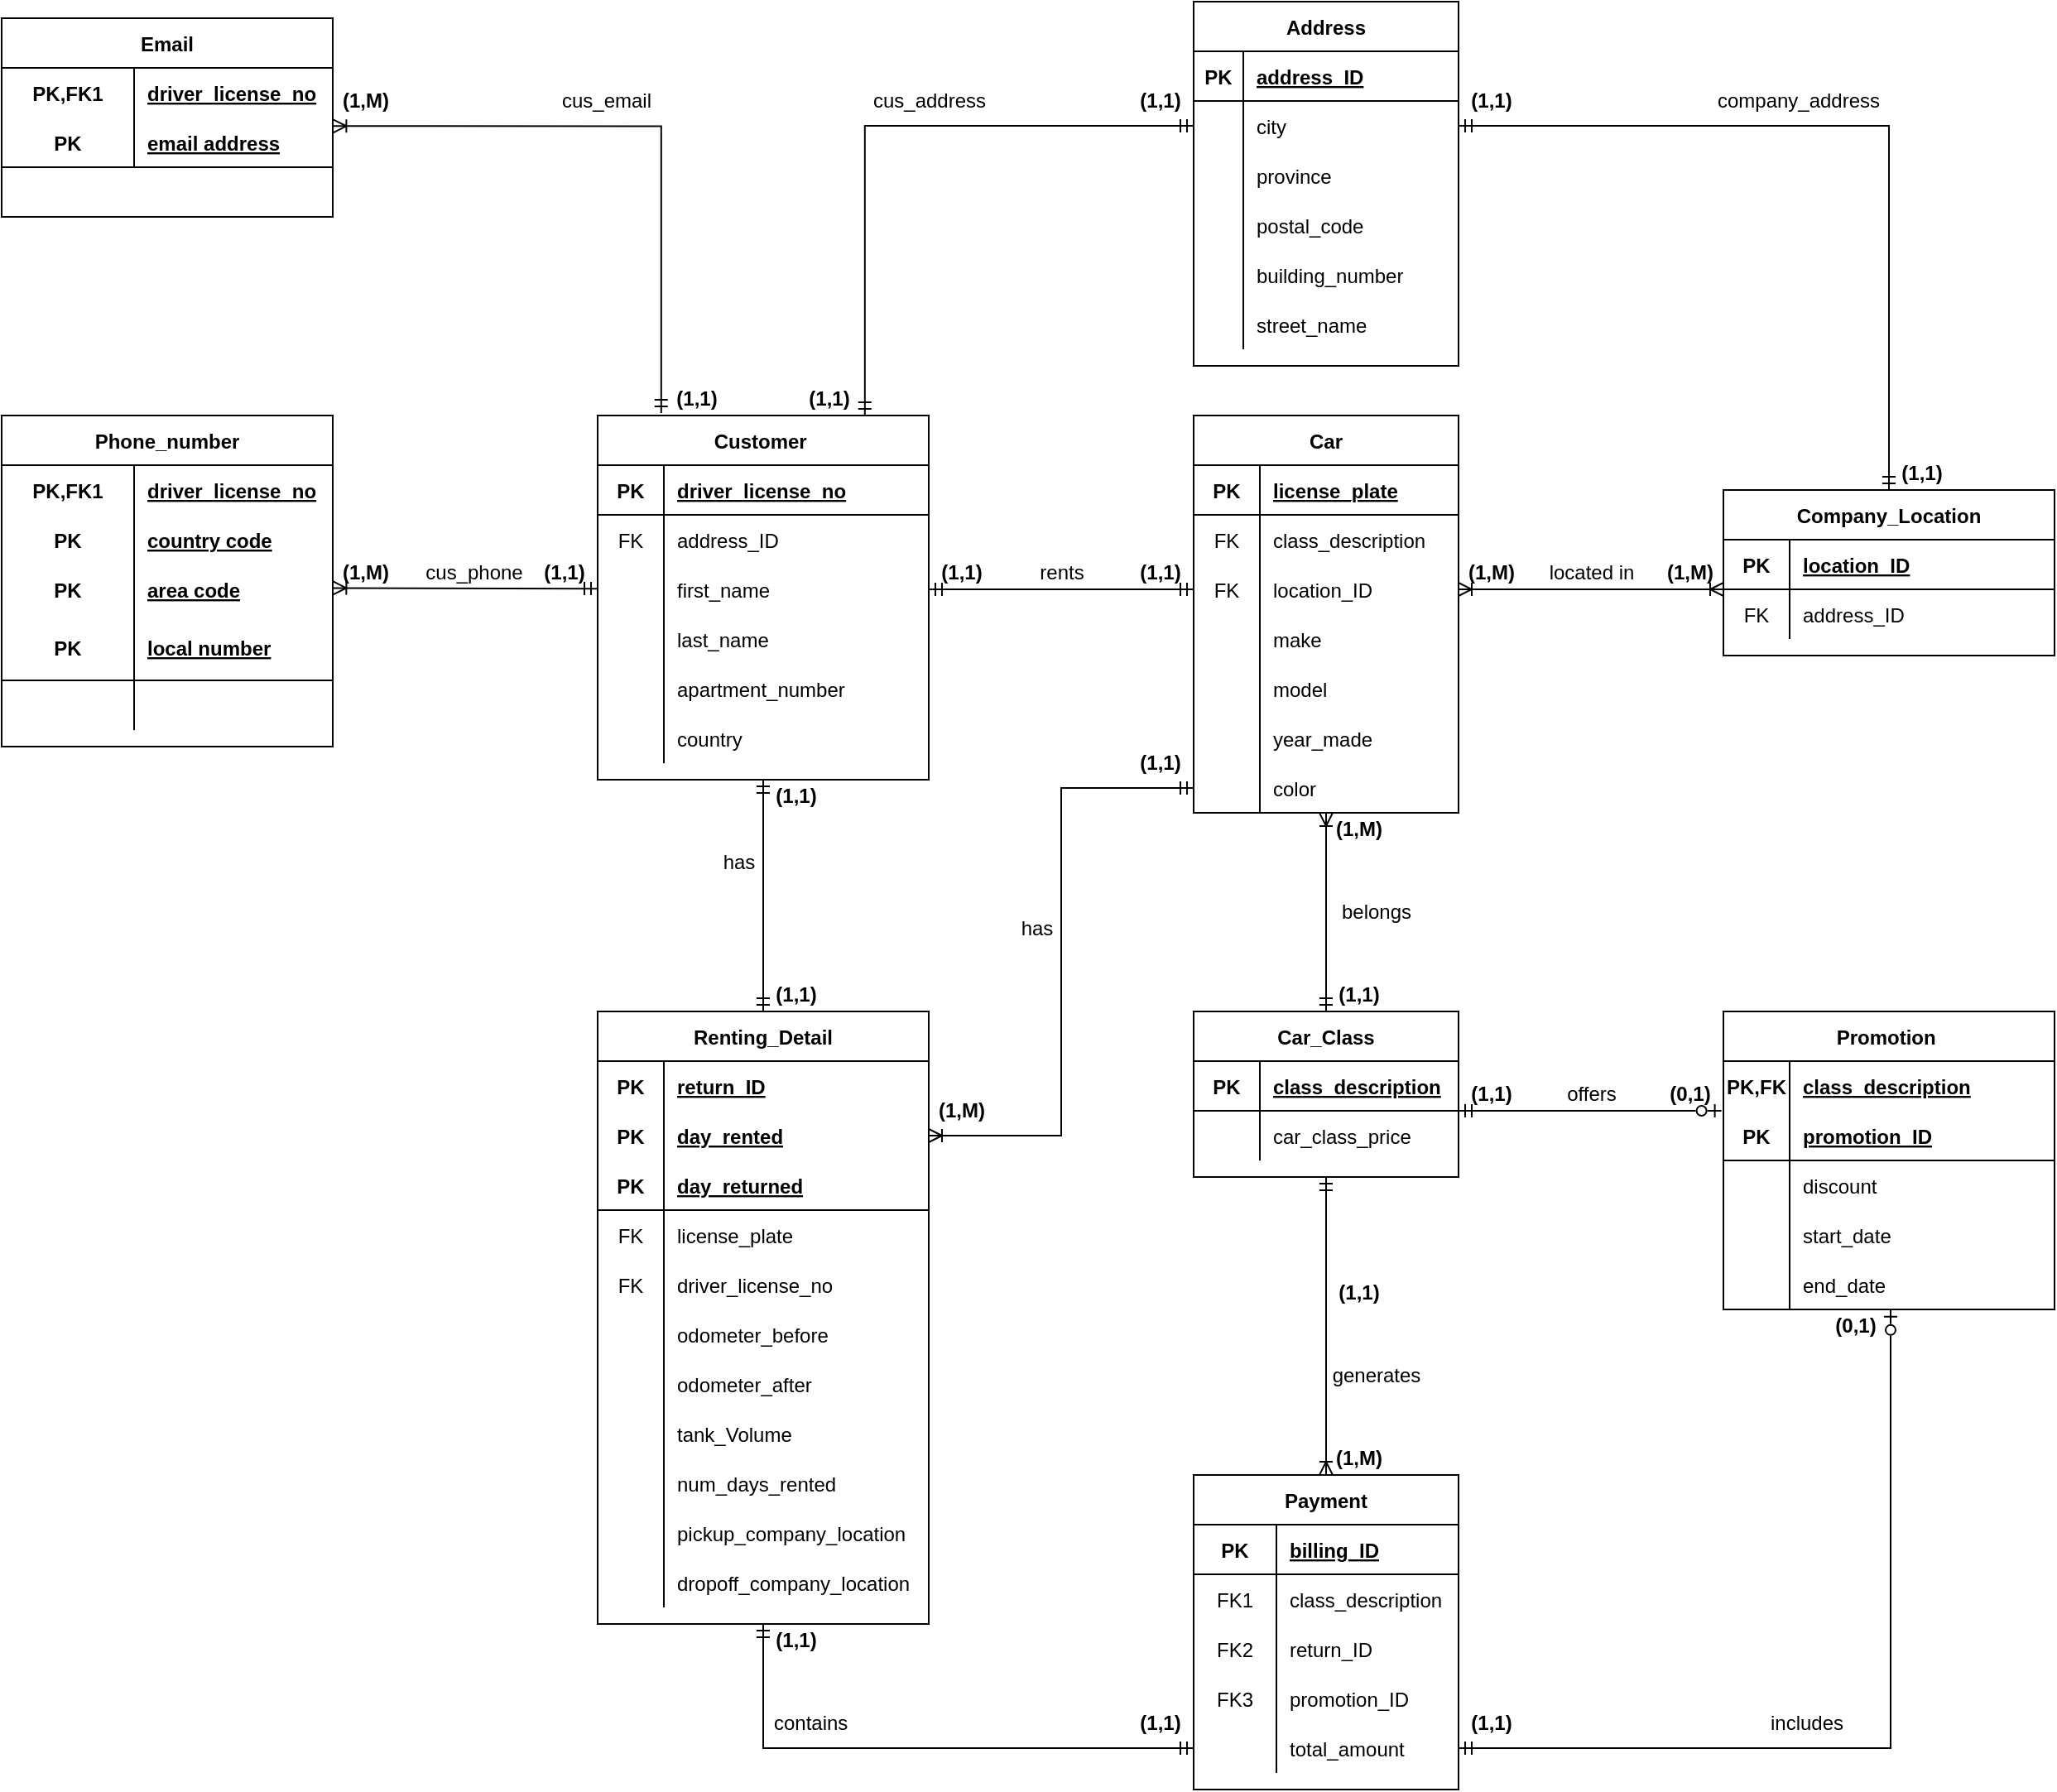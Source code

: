 <mxfile version="17.4.3" type="device"><diagram id="qIFaU3DoN-OoT-8YHB45" name="Page-1"><mxGraphModel dx="2740" dy="3630" grid="1" gridSize="10" guides="1" tooltips="1" connect="1" arrows="1" fold="1" page="1" pageScale="1" pageWidth="1100" pageHeight="850" background="none" math="0" shadow="0"><root><mxCell id="0"/><mxCell id="1" parent="0"/><mxCell id="-rCMTc-iP8A4mZRP5G0s-98" style="rounded=0;orthogonalLoop=1;jettySize=auto;html=1;endArrow=ERmandOne;endFill=0;startArrow=ERmandOne;startFill=0;exitX=1;exitY=1;exitDx=0;exitDy=0;" parent="1" source="1lGqxR_9wEml19mLzERZ-32" target="ekP3SxsduriOzVVGQBqx-155" edge="1"><mxGeometry relative="1" as="geometry"><mxPoint x="420" y="280" as="targetPoint"/><mxPoint x="470" y="-15" as="sourcePoint"/></mxGeometry></mxCell><mxCell id="-rCMTc-iP8A4mZRP5G0s-111" value="" style="fontSize=12;html=1;endArrow=ERoneToMany;startArrow=ERoneToMany;rounded=0;startFill=0;elbow=vertical;exitX=0;exitY=0.5;exitDx=0;exitDy=0;entryX=0;entryY=1;entryDx=0;entryDy=0;" parent="1" target="TS3SVet9-onQkIYGauZv-90" edge="1"><mxGeometry width="100" height="100" relative="1" as="geometry"><mxPoint x="800" y="-15" as="sourcePoint"/><mxPoint x="660" y="-60" as="targetPoint"/></mxGeometry></mxCell><mxCell id="1lGqxR_9wEml19mLzERZ-23" style="rounded=0;orthogonalLoop=1;jettySize=auto;html=1;startArrow=ERoneToMany;startFill=0;endArrow=ERmandOne;endFill=0;elbow=vertical;exitX=0.5;exitY=0;exitDx=0;exitDy=0;entryX=0.5;entryY=1;entryDx=0;entryDy=0;" parent="1" source="ekP3SxsduriOzVVGQBqx-40" target="TS3SVet9-onQkIYGauZv-36" edge="1"><mxGeometry relative="1" as="geometry"><mxPoint x="550" y="610" as="targetPoint"/><mxPoint x="520" y="660" as="sourcePoint"/></mxGeometry></mxCell><mxCell id="1lGqxR_9wEml19mLzERZ-28" value="" style="edgeStyle=orthogonalEdgeStyle;rounded=0;orthogonalLoop=1;jettySize=auto;html=1;startArrow=ERmandOne;startFill=0;endArrow=ERmandOne;endFill=0;elbow=vertical;entryX=0;entryY=0.5;entryDx=0;entryDy=0;exitX=0.5;exitY=1;exitDx=0;exitDy=0;" parent="1" source="ekP3SxsduriOzVVGQBqx-1" target="ekP3SxsduriOzVVGQBqx-54" edge="1"><mxGeometry relative="1" as="geometry"><mxPoint x="240" y="540" as="sourcePoint"/><mxPoint x="440" y="805" as="targetPoint"/></mxGeometry></mxCell><mxCell id="1lGqxR_9wEml19mLzERZ-32" value="&lt;b&gt;(1,1)&lt;/b&gt;" style="text;html=1;strokeColor=none;fillColor=none;align=center;verticalAlign=middle;whiteSpace=wrap;rounded=0;" parent="1" vertex="1"><mxGeometry x="440" y="-35" width="40" height="20" as="geometry"/></mxCell><mxCell id="1lGqxR_9wEml19mLzERZ-39" value="&lt;b&gt;(1,1)&lt;/b&gt;" style="text;html=1;strokeColor=none;fillColor=none;align=center;verticalAlign=middle;whiteSpace=wrap;rounded=0;" parent="1" vertex="1"><mxGeometry x="640" y="280" width="40" height="20" as="geometry"/></mxCell><mxCell id="1lGqxR_9wEml19mLzERZ-46" value="" style="rounded=0;orthogonalLoop=1;jettySize=auto;html=1;startArrow=ERzeroToOne;startFill=0;endArrow=ERmandOne;endFill=0;elbow=vertical;entryX=1;entryY=0.5;entryDx=0;entryDy=0;exitX=0.505;exitY=1.014;exitDx=0;exitDy=0;exitPerimeter=0;edgeStyle=orthogonalEdgeStyle;" parent="1" source="ekP3SxsduriOzVVGQBqx-65" target="ekP3SxsduriOzVVGQBqx-54" edge="1"><mxGeometry relative="1" as="geometry"><mxPoint x="910" y="440" as="sourcePoint"/><mxPoint x="660" y="755" as="targetPoint"/></mxGeometry></mxCell><mxCell id="lTKYkZRqUTjGt978F-08-2" value="&lt;b&gt;(1,M)&lt;/b&gt;" style="text;html=1;strokeColor=none;fillColor=none;align=center;verticalAlign=middle;whiteSpace=wrap;rounded=0;" parent="1" vertex="1"><mxGeometry x="760" y="-35" width="40" height="20" as="geometry"/></mxCell><mxCell id="lTKYkZRqUTjGt978F-08-4" value="&lt;b&gt;(1,1)&lt;/b&gt;" style="text;html=1;strokeColor=none;fillColor=none;align=center;verticalAlign=middle;whiteSpace=wrap;rounded=0;" parent="1" vertex="1"><mxGeometry x="320" y="-35" width="40" height="20" as="geometry"/></mxCell><mxCell id="lTKYkZRqUTjGt978F-08-5" value="&lt;b&gt;(0,1)&lt;/b&gt;" style="text;html=1;strokeColor=none;fillColor=none;align=center;verticalAlign=middle;whiteSpace=wrap;rounded=0;" parent="1" vertex="1"><mxGeometry x="760" y="280" width="40" height="20" as="geometry"/></mxCell><mxCell id="lTKYkZRqUTjGt978F-08-9" value="&lt;b&gt;(1,1)&lt;/b&gt;" style="text;html=1;strokeColor=none;fillColor=none;align=center;verticalAlign=middle;whiteSpace=wrap;rounded=0;" parent="1" vertex="1"><mxGeometry x="220" y="610" width="40" height="20" as="geometry"/></mxCell><mxCell id="lTKYkZRqUTjGt978F-08-10" value="&lt;b&gt;(1,1)&lt;/b&gt;" style="text;html=1;strokeColor=none;fillColor=none;align=center;verticalAlign=middle;whiteSpace=wrap;rounded=0;" parent="1" vertex="1"><mxGeometry x="440" y="660" width="40" height="20" as="geometry"/></mxCell><mxCell id="lTKYkZRqUTjGt978F-08-11" value="&lt;b&gt;(1,1)&lt;/b&gt;" style="text;html=1;strokeColor=none;fillColor=none;align=center;verticalAlign=middle;whiteSpace=wrap;rounded=0;" parent="1" vertex="1"><mxGeometry x="640" y="660" width="40" height="20" as="geometry"/></mxCell><mxCell id="lTKYkZRqUTjGt978F-08-12" value="&lt;b&gt;(1,1)&lt;/b&gt;" style="text;html=1;strokeColor=none;fillColor=none;align=center;verticalAlign=middle;whiteSpace=wrap;rounded=0;" parent="1" vertex="1"><mxGeometry x="560" y="400" width="40" height="20" as="geometry"/></mxCell><mxCell id="lTKYkZRqUTjGt978F-08-13" value="&lt;b&gt;(0,1)&lt;/b&gt;" style="text;html=1;strokeColor=none;fillColor=none;align=center;verticalAlign=middle;whiteSpace=wrap;rounded=0;" parent="1" vertex="1"><mxGeometry x="860" y="420" width="40" height="20" as="geometry"/></mxCell><mxCell id="lTKYkZRqUTjGt978F-08-14" value="&lt;b&gt;(1,M)&lt;/b&gt;" style="text;html=1;strokeColor=none;fillColor=none;align=center;verticalAlign=middle;whiteSpace=wrap;rounded=0;" parent="1" vertex="1"><mxGeometry x="560" y="500" width="40" height="20" as="geometry"/></mxCell><mxCell id="ekP3SxsduriOzVVGQBqx-1" value="Renting_Detail" style="shape=table;startSize=30;container=1;collapsible=1;childLayout=tableLayout;fixedRows=1;rowLines=0;fontStyle=1;align=center;resizeLast=1;" parent="1" vertex="1"><mxGeometry x="120" y="240" width="200" height="370" as="geometry"/></mxCell><mxCell id="TS3SVet9-onQkIYGauZv-104" value="" style="shape=tableRow;horizontal=0;startSize=0;swimlaneHead=0;swimlaneBody=0;fillColor=none;collapsible=0;dropTarget=0;points=[[0,0.5],[1,0.5]];portConstraint=eastwest;top=0;left=0;right=0;bottom=0;" parent="ekP3SxsduriOzVVGQBqx-1" vertex="1"><mxGeometry y="30" width="200" height="30" as="geometry"/></mxCell><mxCell id="TS3SVet9-onQkIYGauZv-105" value="PK" style="shape=partialRectangle;connectable=0;fillColor=none;top=0;left=0;bottom=0;right=0;editable=1;overflow=hidden;fontStyle=1" parent="TS3SVet9-onQkIYGauZv-104" vertex="1"><mxGeometry width="40" height="30" as="geometry"><mxRectangle width="40" height="30" as="alternateBounds"/></mxGeometry></mxCell><mxCell id="TS3SVet9-onQkIYGauZv-106" value="return_ID" style="shape=partialRectangle;connectable=0;fillColor=none;top=0;left=0;bottom=0;right=0;align=left;spacingLeft=6;overflow=hidden;fontStyle=5" parent="TS3SVet9-onQkIYGauZv-104" vertex="1"><mxGeometry x="40" width="160" height="30" as="geometry"><mxRectangle width="160" height="30" as="alternateBounds"/></mxGeometry></mxCell><mxCell id="ekP3SxsduriOzVVGQBqx-11" value="" style="shape=tableRow;horizontal=0;startSize=0;swimlaneHead=0;swimlaneBody=0;fillColor=none;collapsible=0;dropTarget=0;points=[[0,0.5],[1,0.5]];portConstraint=eastwest;top=0;left=0;right=0;bottom=0;" parent="ekP3SxsduriOzVVGQBqx-1" vertex="1"><mxGeometry y="60" width="200" height="30" as="geometry"/></mxCell><mxCell id="ekP3SxsduriOzVVGQBqx-12" value="PK" style="shape=partialRectangle;connectable=0;fillColor=none;top=0;left=0;bottom=0;right=0;editable=1;overflow=hidden;fontStyle=1" parent="ekP3SxsduriOzVVGQBqx-11" vertex="1"><mxGeometry width="40" height="30" as="geometry"><mxRectangle width="40" height="30" as="alternateBounds"/></mxGeometry></mxCell><mxCell id="ekP3SxsduriOzVVGQBqx-13" value="day_rented" style="shape=partialRectangle;connectable=0;fillColor=none;top=0;left=0;bottom=0;right=0;align=left;spacingLeft=6;overflow=hidden;fontStyle=5" parent="ekP3SxsduriOzVVGQBqx-11" vertex="1"><mxGeometry x="40" width="160" height="30" as="geometry"><mxRectangle width="160" height="30" as="alternateBounds"/></mxGeometry></mxCell><mxCell id="ekP3SxsduriOzVVGQBqx-5" value="" style="shape=tableRow;horizontal=0;startSize=0;swimlaneHead=0;swimlaneBody=0;fillColor=none;collapsible=0;dropTarget=0;points=[[0,0.5],[1,0.5]];portConstraint=eastwest;top=0;left=0;right=0;bottom=1;fontStyle=4" parent="ekP3SxsduriOzVVGQBqx-1" vertex="1"><mxGeometry y="90" width="200" height="30" as="geometry"/></mxCell><mxCell id="ekP3SxsduriOzVVGQBqx-6" value="PK" style="shape=partialRectangle;connectable=0;fillColor=none;top=0;left=0;bottom=0;right=0;fontStyle=1;overflow=hidden;" parent="ekP3SxsduriOzVVGQBqx-5" vertex="1"><mxGeometry width="40" height="30" as="geometry"><mxRectangle width="40" height="30" as="alternateBounds"/></mxGeometry></mxCell><mxCell id="ekP3SxsduriOzVVGQBqx-7" value="day_returned" style="shape=partialRectangle;connectable=0;fillColor=none;top=0;left=0;bottom=0;right=0;align=left;spacingLeft=6;fontStyle=5;overflow=hidden;" parent="ekP3SxsduriOzVVGQBqx-5" vertex="1"><mxGeometry x="40" width="160" height="30" as="geometry"><mxRectangle width="160" height="30" as="alternateBounds"/></mxGeometry></mxCell><mxCell id="TS3SVet9-onQkIYGauZv-52" value="" style="shape=tableRow;horizontal=0;startSize=0;swimlaneHead=0;swimlaneBody=0;fillColor=none;collapsible=0;dropTarget=0;points=[[0,0.5],[1,0.5]];portConstraint=eastwest;top=0;left=0;right=0;bottom=0;" parent="ekP3SxsduriOzVVGQBqx-1" vertex="1"><mxGeometry y="120" width="200" height="30" as="geometry"/></mxCell><mxCell id="TS3SVet9-onQkIYGauZv-53" value="FK" style="shape=partialRectangle;connectable=0;fillColor=none;top=0;left=0;bottom=0;right=0;fontStyle=0;overflow=hidden;" parent="TS3SVet9-onQkIYGauZv-52" vertex="1"><mxGeometry width="40" height="30" as="geometry"><mxRectangle width="40" height="30" as="alternateBounds"/></mxGeometry></mxCell><mxCell id="TS3SVet9-onQkIYGauZv-54" value="license_plate" style="shape=partialRectangle;connectable=0;fillColor=none;top=0;left=0;bottom=0;right=0;align=left;spacingLeft=6;fontStyle=0;overflow=hidden;" parent="TS3SVet9-onQkIYGauZv-52" vertex="1"><mxGeometry x="40" width="160" height="30" as="geometry"><mxRectangle width="160" height="30" as="alternateBounds"/></mxGeometry></mxCell><mxCell id="TS3SVet9-onQkIYGauZv-56" value="" style="shape=tableRow;horizontal=0;startSize=0;swimlaneHead=0;swimlaneBody=0;fillColor=none;collapsible=0;dropTarget=0;points=[[0,0.5],[1,0.5]];portConstraint=eastwest;top=0;left=0;right=0;bottom=0;" parent="ekP3SxsduriOzVVGQBqx-1" vertex="1"><mxGeometry y="150" width="200" height="30" as="geometry"/></mxCell><mxCell id="TS3SVet9-onQkIYGauZv-57" value="FK" style="shape=partialRectangle;connectable=0;fillColor=none;top=0;left=0;bottom=0;right=0;fontStyle=0;overflow=hidden;" parent="TS3SVet9-onQkIYGauZv-56" vertex="1"><mxGeometry width="40" height="30" as="geometry"><mxRectangle width="40" height="30" as="alternateBounds"/></mxGeometry></mxCell><mxCell id="TS3SVet9-onQkIYGauZv-58" value="driver_license_no" style="shape=partialRectangle;connectable=0;top=0;left=0;bottom=0;right=0;align=left;spacingLeft=6;fontStyle=0;overflow=hidden;fillColor=none;" parent="TS3SVet9-onQkIYGauZv-56" vertex="1"><mxGeometry x="40" width="160" height="30" as="geometry"><mxRectangle width="160" height="30" as="alternateBounds"/></mxGeometry></mxCell><mxCell id="ekP3SxsduriOzVVGQBqx-91" value="" style="shape=tableRow;horizontal=0;startSize=0;swimlaneHead=0;swimlaneBody=0;fillColor=none;collapsible=0;dropTarget=0;points=[[0,0.5],[1,0.5]];portConstraint=eastwest;top=0;left=0;right=0;bottom=0;" parent="ekP3SxsduriOzVVGQBqx-1" vertex="1"><mxGeometry y="180" width="200" height="30" as="geometry"/></mxCell><mxCell id="ekP3SxsduriOzVVGQBqx-92" value="" style="shape=partialRectangle;connectable=0;fillColor=none;top=0;left=0;bottom=0;right=0;editable=1;overflow=hidden;" parent="ekP3SxsduriOzVVGQBqx-91" vertex="1"><mxGeometry width="40" height="30" as="geometry"><mxRectangle width="40" height="30" as="alternateBounds"/></mxGeometry></mxCell><mxCell id="ekP3SxsduriOzVVGQBqx-93" value="odometer_before" style="shape=partialRectangle;connectable=0;fillColor=none;top=0;left=0;bottom=0;right=0;align=left;spacingLeft=6;overflow=hidden;" parent="ekP3SxsduriOzVVGQBqx-91" vertex="1"><mxGeometry x="40" width="160" height="30" as="geometry"><mxRectangle width="160" height="30" as="alternateBounds"/></mxGeometry></mxCell><mxCell id="ekP3SxsduriOzVVGQBqx-95" value="" style="shape=tableRow;horizontal=0;startSize=0;swimlaneHead=0;swimlaneBody=0;fillColor=none;collapsible=0;dropTarget=0;points=[[0,0.5],[1,0.5]];portConstraint=eastwest;top=0;left=0;right=0;bottom=0;" parent="ekP3SxsduriOzVVGQBqx-1" vertex="1"><mxGeometry y="210" width="200" height="30" as="geometry"/></mxCell><mxCell id="ekP3SxsduriOzVVGQBqx-96" value="" style="shape=partialRectangle;connectable=0;fillColor=none;top=0;left=0;bottom=0;right=0;editable=1;overflow=hidden;" parent="ekP3SxsduriOzVVGQBqx-95" vertex="1"><mxGeometry width="40" height="30" as="geometry"><mxRectangle width="40" height="30" as="alternateBounds"/></mxGeometry></mxCell><mxCell id="ekP3SxsduriOzVVGQBqx-97" value="odometer_after" style="shape=partialRectangle;connectable=0;fillColor=none;top=0;left=0;bottom=0;right=0;align=left;spacingLeft=6;overflow=hidden;" parent="ekP3SxsduriOzVVGQBqx-95" vertex="1"><mxGeometry x="40" width="160" height="30" as="geometry"><mxRectangle width="160" height="30" as="alternateBounds"/></mxGeometry></mxCell><mxCell id="ekP3SxsduriOzVVGQBqx-99" value="" style="shape=tableRow;horizontal=0;startSize=0;swimlaneHead=0;swimlaneBody=0;fillColor=none;collapsible=0;dropTarget=0;points=[[0,0.5],[1,0.5]];portConstraint=eastwest;top=0;left=0;right=0;bottom=0;" parent="ekP3SxsduriOzVVGQBqx-1" vertex="1"><mxGeometry y="240" width="200" height="30" as="geometry"/></mxCell><mxCell id="ekP3SxsduriOzVVGQBqx-100" value="" style="shape=partialRectangle;connectable=0;fillColor=none;top=0;left=0;bottom=0;right=0;editable=1;overflow=hidden;" parent="ekP3SxsduriOzVVGQBqx-99" vertex="1"><mxGeometry width="40" height="30" as="geometry"><mxRectangle width="40" height="30" as="alternateBounds"/></mxGeometry></mxCell><mxCell id="ekP3SxsduriOzVVGQBqx-101" value="tank_Volume" style="shape=partialRectangle;connectable=0;fillColor=none;top=0;left=0;bottom=0;right=0;align=left;spacingLeft=6;overflow=hidden;" parent="ekP3SxsduriOzVVGQBqx-99" vertex="1"><mxGeometry x="40" width="160" height="30" as="geometry"><mxRectangle width="160" height="30" as="alternateBounds"/></mxGeometry></mxCell><mxCell id="ekP3SxsduriOzVVGQBqx-108" value="" style="shape=tableRow;horizontal=0;startSize=0;swimlaneHead=0;swimlaneBody=0;fillColor=none;collapsible=0;dropTarget=0;points=[[0,0.5],[1,0.5]];portConstraint=eastwest;top=0;left=0;right=0;bottom=0;" parent="ekP3SxsduriOzVVGQBqx-1" vertex="1"><mxGeometry y="270" width="200" height="30" as="geometry"/></mxCell><mxCell id="ekP3SxsduriOzVVGQBqx-109" value="" style="shape=partialRectangle;connectable=0;fillColor=none;top=0;left=0;bottom=0;right=0;editable=1;overflow=hidden;" parent="ekP3SxsduriOzVVGQBqx-108" vertex="1"><mxGeometry width="40" height="30" as="geometry"><mxRectangle width="40" height="30" as="alternateBounds"/></mxGeometry></mxCell><mxCell id="ekP3SxsduriOzVVGQBqx-110" value="num_days_rented" style="shape=partialRectangle;connectable=0;fillColor=none;top=0;left=0;bottom=0;right=0;align=left;spacingLeft=6;overflow=hidden;" parent="ekP3SxsduriOzVVGQBqx-108" vertex="1"><mxGeometry x="40" width="160" height="30" as="geometry"><mxRectangle width="160" height="30" as="alternateBounds"/></mxGeometry></mxCell><mxCell id="i0iOeqL3mjkflz_mer5U-20" value="" style="shape=tableRow;horizontal=0;startSize=0;swimlaneHead=0;swimlaneBody=0;fillColor=none;collapsible=0;dropTarget=0;points=[[0,0.5],[1,0.5]];portConstraint=eastwest;top=0;left=0;right=0;bottom=0;" parent="ekP3SxsduriOzVVGQBqx-1" vertex="1"><mxGeometry y="300" width="200" height="30" as="geometry"/></mxCell><mxCell id="i0iOeqL3mjkflz_mer5U-21" value="" style="shape=partialRectangle;connectable=0;fillColor=none;top=0;left=0;bottom=0;right=0;editable=1;overflow=hidden;" parent="i0iOeqL3mjkflz_mer5U-20" vertex="1"><mxGeometry width="40" height="30" as="geometry"><mxRectangle width="40" height="30" as="alternateBounds"/></mxGeometry></mxCell><mxCell id="i0iOeqL3mjkflz_mer5U-22" value="pickup_company_location" style="shape=partialRectangle;connectable=0;fillColor=none;top=0;left=0;bottom=0;right=0;align=left;spacingLeft=6;overflow=hidden;" parent="i0iOeqL3mjkflz_mer5U-20" vertex="1"><mxGeometry x="40" width="160" height="30" as="geometry"><mxRectangle width="160" height="30" as="alternateBounds"/></mxGeometry></mxCell><mxCell id="i0iOeqL3mjkflz_mer5U-24" value="" style="shape=tableRow;horizontal=0;startSize=0;swimlaneHead=0;swimlaneBody=0;fillColor=none;collapsible=0;dropTarget=0;points=[[0,0.5],[1,0.5]];portConstraint=eastwest;top=0;left=0;right=0;bottom=0;" parent="ekP3SxsduriOzVVGQBqx-1" vertex="1"><mxGeometry y="330" width="200" height="30" as="geometry"/></mxCell><mxCell id="i0iOeqL3mjkflz_mer5U-25" value="" style="shape=partialRectangle;connectable=0;fillColor=none;top=0;left=0;bottom=0;right=0;editable=1;overflow=hidden;" parent="i0iOeqL3mjkflz_mer5U-24" vertex="1"><mxGeometry width="40" height="30" as="geometry"><mxRectangle width="40" height="30" as="alternateBounds"/></mxGeometry></mxCell><mxCell id="i0iOeqL3mjkflz_mer5U-26" value="dropoff_company_location" style="shape=partialRectangle;connectable=0;fillColor=none;top=0;left=0;bottom=0;right=0;align=left;spacingLeft=6;overflow=hidden;" parent="i0iOeqL3mjkflz_mer5U-24" vertex="1"><mxGeometry x="40" width="160" height="30" as="geometry"><mxRectangle width="160" height="30" as="alternateBounds"/></mxGeometry></mxCell><mxCell id="ekP3SxsduriOzVVGQBqx-14" value="Promotion " style="shape=table;startSize=30;container=1;collapsible=1;childLayout=tableLayout;fixedRows=1;rowLines=0;fontStyle=1;align=center;resizeLast=1;" parent="1" vertex="1"><mxGeometry x="800" y="240" width="200" height="180" as="geometry"/></mxCell><mxCell id="TS3SVet9-onQkIYGauZv-93" value="" style="shape=tableRow;horizontal=0;startSize=0;swimlaneHead=0;swimlaneBody=0;fillColor=none;collapsible=0;dropTarget=0;points=[[0,0.5],[1,0.5]];portConstraint=eastwest;top=0;left=0;right=0;bottom=0;" parent="ekP3SxsduriOzVVGQBqx-14" vertex="1"><mxGeometry y="30" width="200" height="30" as="geometry"/></mxCell><mxCell id="TS3SVet9-onQkIYGauZv-94" value="PK,FK" style="shape=partialRectangle;connectable=0;fillColor=none;top=0;left=0;bottom=0;right=0;fontStyle=1;overflow=hidden;" parent="TS3SVet9-onQkIYGauZv-93" vertex="1"><mxGeometry width="40" height="30" as="geometry"><mxRectangle width="40" height="30" as="alternateBounds"/></mxGeometry></mxCell><mxCell id="TS3SVet9-onQkIYGauZv-95" value="class_description" style="shape=partialRectangle;connectable=0;fillColor=none;top=0;left=0;bottom=0;right=0;align=left;spacingLeft=6;fontStyle=5;overflow=hidden;" parent="TS3SVet9-onQkIYGauZv-93" vertex="1"><mxGeometry x="40" width="160" height="30" as="geometry"><mxRectangle width="160" height="30" as="alternateBounds"/></mxGeometry></mxCell><mxCell id="ekP3SxsduriOzVVGQBqx-18" value="" style="shape=tableRow;horizontal=0;startSize=0;swimlaneHead=0;swimlaneBody=0;fillColor=none;collapsible=0;dropTarget=0;points=[[0,0.5],[1,0.5]];portConstraint=eastwest;top=0;left=0;right=0;bottom=1;" parent="ekP3SxsduriOzVVGQBqx-14" vertex="1"><mxGeometry y="60" width="200" height="30" as="geometry"/></mxCell><mxCell id="ekP3SxsduriOzVVGQBqx-19" value="PK" style="shape=partialRectangle;connectable=0;fillColor=none;top=0;left=0;bottom=0;right=0;fontStyle=1;overflow=hidden;" parent="ekP3SxsduriOzVVGQBqx-18" vertex="1"><mxGeometry width="40" height="30" as="geometry"><mxRectangle width="40" height="30" as="alternateBounds"/></mxGeometry></mxCell><mxCell id="ekP3SxsduriOzVVGQBqx-20" value="promotion_ID" style="shape=partialRectangle;connectable=0;fillColor=none;top=0;left=0;bottom=0;right=0;align=left;spacingLeft=6;fontStyle=5;overflow=hidden;" parent="ekP3SxsduriOzVVGQBqx-18" vertex="1"><mxGeometry x="40" width="160" height="30" as="geometry"><mxRectangle width="160" height="30" as="alternateBounds"/></mxGeometry></mxCell><mxCell id="ekP3SxsduriOzVVGQBqx-21" value="" style="shape=tableRow;horizontal=0;startSize=0;swimlaneHead=0;swimlaneBody=0;fillColor=none;collapsible=0;dropTarget=0;points=[[0,0.5],[1,0.5]];portConstraint=eastwest;top=0;left=0;right=0;bottom=0;" parent="ekP3SxsduriOzVVGQBqx-14" vertex="1"><mxGeometry y="90" width="200" height="30" as="geometry"/></mxCell><mxCell id="ekP3SxsduriOzVVGQBqx-22" value="" style="shape=partialRectangle;connectable=0;fillColor=none;top=0;left=0;bottom=0;right=0;editable=1;overflow=hidden;" parent="ekP3SxsduriOzVVGQBqx-21" vertex="1"><mxGeometry width="40" height="30" as="geometry"><mxRectangle width="40" height="30" as="alternateBounds"/></mxGeometry></mxCell><mxCell id="ekP3SxsduriOzVVGQBqx-23" value="discount" style="shape=partialRectangle;connectable=0;fillColor=none;top=0;left=0;bottom=0;right=0;align=left;spacingLeft=6;overflow=hidden;" parent="ekP3SxsduriOzVVGQBqx-21" vertex="1"><mxGeometry x="40" width="160" height="30" as="geometry"><mxRectangle width="160" height="30" as="alternateBounds"/></mxGeometry></mxCell><mxCell id="ekP3SxsduriOzVVGQBqx-24" value="" style="shape=tableRow;horizontal=0;startSize=0;swimlaneHead=0;swimlaneBody=0;fillColor=none;collapsible=0;dropTarget=0;points=[[0,0.5],[1,0.5]];portConstraint=eastwest;top=0;left=0;right=0;bottom=0;" parent="ekP3SxsduriOzVVGQBqx-14" vertex="1"><mxGeometry y="120" width="200" height="30" as="geometry"/></mxCell><mxCell id="ekP3SxsduriOzVVGQBqx-25" value="" style="shape=partialRectangle;connectable=0;fillColor=none;top=0;left=0;bottom=0;right=0;editable=1;overflow=hidden;" parent="ekP3SxsduriOzVVGQBqx-24" vertex="1"><mxGeometry width="40" height="30" as="geometry"><mxRectangle width="40" height="30" as="alternateBounds"/></mxGeometry></mxCell><mxCell id="ekP3SxsduriOzVVGQBqx-26" value="start_date" style="shape=partialRectangle;connectable=0;fillColor=none;top=0;left=0;bottom=0;right=0;align=left;spacingLeft=6;overflow=hidden;" parent="ekP3SxsduriOzVVGQBqx-24" vertex="1"><mxGeometry x="40" width="160" height="30" as="geometry"><mxRectangle width="160" height="30" as="alternateBounds"/></mxGeometry></mxCell><mxCell id="ekP3SxsduriOzVVGQBqx-65" value="" style="shape=tableRow;horizontal=0;startSize=0;swimlaneHead=0;swimlaneBody=0;fillColor=none;collapsible=0;dropTarget=0;points=[[0,0.5],[1,0.5]];portConstraint=eastwest;top=0;left=0;right=0;bottom=0;" parent="ekP3SxsduriOzVVGQBqx-14" vertex="1"><mxGeometry y="150" width="200" height="30" as="geometry"/></mxCell><mxCell id="ekP3SxsduriOzVVGQBqx-66" value="" style="shape=partialRectangle;connectable=0;fillColor=none;top=0;left=0;bottom=0;right=0;editable=1;overflow=hidden;" parent="ekP3SxsduriOzVVGQBqx-65" vertex="1"><mxGeometry width="40" height="30" as="geometry"><mxRectangle width="40" height="30" as="alternateBounds"/></mxGeometry></mxCell><mxCell id="ekP3SxsduriOzVVGQBqx-67" value="end_date" style="shape=partialRectangle;connectable=0;fillColor=none;top=0;left=0;bottom=0;right=0;align=left;spacingLeft=6;overflow=hidden;" parent="ekP3SxsduriOzVVGQBqx-65" vertex="1"><mxGeometry x="40" width="160" height="30" as="geometry"><mxRectangle width="160" height="30" as="alternateBounds"/></mxGeometry></mxCell><mxCell id="JQYZs0FUGG1wogtmAjDa-4" style="edgeStyle=orthogonalEdgeStyle;rounded=0;orthogonalLoop=1;jettySize=auto;html=1;exitX=0.5;exitY=0;exitDx=0;exitDy=0;entryX=1;entryY=0.5;entryDx=0;entryDy=0;endArrow=ERmandOne;endFill=0;startArrow=ERmandOne;startFill=0;" parent="1" source="ekP3SxsduriOzVVGQBqx-27" target="i0iOeqL3mjkflz_mer5U-61" edge="1"><mxGeometry relative="1" as="geometry"/></mxCell><mxCell id="ekP3SxsduriOzVVGQBqx-27" value="Company_Location" style="shape=table;startSize=30;container=1;collapsible=1;childLayout=tableLayout;fixedRows=1;rowLines=0;fontStyle=1;align=center;resizeLast=1;" parent="1" vertex="1"><mxGeometry x="800" y="-75" width="200" height="100" as="geometry"/></mxCell><mxCell id="ekP3SxsduriOzVVGQBqx-28" value="" style="shape=tableRow;horizontal=0;startSize=0;swimlaneHead=0;swimlaneBody=0;fillColor=none;collapsible=0;dropTarget=0;points=[[0,0.5],[1,0.5]];portConstraint=eastwest;top=0;left=0;right=0;bottom=0;" parent="ekP3SxsduriOzVVGQBqx-27" vertex="1"><mxGeometry y="30" width="200" height="30" as="geometry"/></mxCell><mxCell id="ekP3SxsduriOzVVGQBqx-29" value="PK" style="shape=partialRectangle;connectable=0;fillColor=none;top=0;left=0;bottom=0;right=0;fontStyle=1;overflow=hidden;" parent="ekP3SxsduriOzVVGQBqx-28" vertex="1"><mxGeometry width="40" height="30" as="geometry"><mxRectangle width="40" height="30" as="alternateBounds"/></mxGeometry></mxCell><mxCell id="ekP3SxsduriOzVVGQBqx-30" value="location_ID" style="shape=partialRectangle;connectable=0;fillColor=none;top=0;left=0;bottom=0;right=0;align=left;spacingLeft=6;fontStyle=5;overflow=hidden;" parent="ekP3SxsduriOzVVGQBqx-28" vertex="1"><mxGeometry x="40" width="160" height="30" as="geometry"><mxRectangle width="160" height="30" as="alternateBounds"/></mxGeometry></mxCell><mxCell id="JQYZs0FUGG1wogtmAjDa-1" value="" style="shape=tableRow;horizontal=0;startSize=0;swimlaneHead=0;swimlaneBody=0;fillColor=none;collapsible=0;dropTarget=0;points=[[0,0.5],[1,0.5]];portConstraint=eastwest;top=0;left=0;right=0;bottom=0;" parent="ekP3SxsduriOzVVGQBqx-27" vertex="1"><mxGeometry y="60" width="200" height="30" as="geometry"/></mxCell><mxCell id="JQYZs0FUGG1wogtmAjDa-2" value="FK" style="shape=partialRectangle;connectable=0;fillColor=none;top=0;left=0;bottom=0;right=0;editable=1;overflow=hidden;" parent="JQYZs0FUGG1wogtmAjDa-1" vertex="1"><mxGeometry width="40" height="30" as="geometry"><mxRectangle width="40" height="30" as="alternateBounds"/></mxGeometry></mxCell><mxCell id="JQYZs0FUGG1wogtmAjDa-3" value="address_ID" style="shape=partialRectangle;connectable=0;fillColor=none;top=0;left=0;bottom=0;right=0;align=left;spacingLeft=6;overflow=hidden;" parent="JQYZs0FUGG1wogtmAjDa-1" vertex="1"><mxGeometry x="40" width="160" height="30" as="geometry"><mxRectangle width="160" height="30" as="alternateBounds"/></mxGeometry></mxCell><mxCell id="ekP3SxsduriOzVVGQBqx-40" value="Payment" style="shape=table;startSize=30;container=1;collapsible=1;childLayout=tableLayout;fixedRows=1;rowLines=0;fontStyle=1;align=center;resizeLast=1;" parent="1" vertex="1"><mxGeometry x="480" y="520" width="160" height="190" as="geometry"/></mxCell><mxCell id="ekP3SxsduriOzVVGQBqx-44" value="" style="shape=tableRow;horizontal=0;startSize=0;swimlaneHead=0;swimlaneBody=0;fillColor=none;collapsible=0;dropTarget=0;points=[[0,0.5],[1,0.5]];portConstraint=eastwest;top=0;left=0;right=0;bottom=1;" parent="ekP3SxsduriOzVVGQBqx-40" vertex="1"><mxGeometry y="30" width="160" height="30" as="geometry"/></mxCell><mxCell id="ekP3SxsduriOzVVGQBqx-45" value="PK" style="shape=partialRectangle;connectable=0;fillColor=none;top=0;left=0;bottom=0;right=0;fontStyle=1;overflow=hidden;" parent="ekP3SxsduriOzVVGQBqx-44" vertex="1"><mxGeometry width="50" height="30" as="geometry"><mxRectangle width="50" height="30" as="alternateBounds"/></mxGeometry></mxCell><mxCell id="ekP3SxsduriOzVVGQBqx-46" value="billing_ID" style="shape=partialRectangle;connectable=0;fillColor=none;top=0;left=0;bottom=0;right=0;align=left;spacingLeft=6;fontStyle=5;overflow=hidden;" parent="ekP3SxsduriOzVVGQBqx-44" vertex="1"><mxGeometry x="50" width="110" height="30" as="geometry"><mxRectangle width="110" height="30" as="alternateBounds"/></mxGeometry></mxCell><mxCell id="ekP3SxsduriOzVVGQBqx-47" value="" style="shape=tableRow;horizontal=0;startSize=0;swimlaneHead=0;swimlaneBody=0;fillColor=none;collapsible=0;dropTarget=0;points=[[0,0.5],[1,0.5]];portConstraint=eastwest;top=0;left=0;right=0;bottom=0;" parent="ekP3SxsduriOzVVGQBqx-40" vertex="1"><mxGeometry y="60" width="160" height="30" as="geometry"/></mxCell><mxCell id="ekP3SxsduriOzVVGQBqx-48" value="FK1" style="shape=partialRectangle;connectable=0;fillColor=none;top=0;left=0;bottom=0;right=0;editable=1;overflow=hidden;fontStyle=0" parent="ekP3SxsduriOzVVGQBqx-47" vertex="1"><mxGeometry width="50" height="30" as="geometry"><mxRectangle width="50" height="30" as="alternateBounds"/></mxGeometry></mxCell><mxCell id="ekP3SxsduriOzVVGQBqx-49" value="class_description" style="shape=partialRectangle;connectable=0;fillColor=none;top=0;left=0;bottom=0;right=0;align=left;spacingLeft=6;overflow=hidden;fontStyle=0" parent="ekP3SxsduriOzVVGQBqx-47" vertex="1"><mxGeometry x="50" width="110" height="30" as="geometry"><mxRectangle width="110" height="30" as="alternateBounds"/></mxGeometry></mxCell><mxCell id="ekP3SxsduriOzVVGQBqx-50" value="" style="shape=tableRow;horizontal=0;startSize=0;swimlaneHead=0;swimlaneBody=0;fillColor=none;collapsible=0;dropTarget=0;points=[[0,0.5],[1,0.5]];portConstraint=eastwest;top=0;left=0;right=0;bottom=0;" parent="ekP3SxsduriOzVVGQBqx-40" vertex="1"><mxGeometry y="90" width="160" height="30" as="geometry"/></mxCell><mxCell id="ekP3SxsduriOzVVGQBqx-51" value="FK2" style="shape=partialRectangle;connectable=0;fillColor=none;top=0;left=0;bottom=0;right=0;editable=1;overflow=hidden;fontStyle=0" parent="ekP3SxsduriOzVVGQBqx-50" vertex="1"><mxGeometry width="50" height="30" as="geometry"><mxRectangle width="50" height="30" as="alternateBounds"/></mxGeometry></mxCell><mxCell id="ekP3SxsduriOzVVGQBqx-52" value="return_ID" style="shape=partialRectangle;connectable=0;fillColor=none;top=0;left=0;bottom=0;right=0;align=left;spacingLeft=6;overflow=hidden;fontStyle=0" parent="ekP3SxsduriOzVVGQBqx-50" vertex="1"><mxGeometry x="50" width="110" height="30" as="geometry"><mxRectangle width="110" height="30" as="alternateBounds"/></mxGeometry></mxCell><mxCell id="TS3SVet9-onQkIYGauZv-60" value="" style="shape=tableRow;horizontal=0;startSize=0;swimlaneHead=0;swimlaneBody=0;fillColor=none;collapsible=0;dropTarget=0;points=[[0,0.5],[1,0.5]];portConstraint=eastwest;top=0;left=0;right=0;bottom=0;" parent="ekP3SxsduriOzVVGQBqx-40" vertex="1"><mxGeometry y="120" width="160" height="30" as="geometry"/></mxCell><mxCell id="TS3SVet9-onQkIYGauZv-61" value="FK3" style="shape=partialRectangle;connectable=0;fillColor=none;top=0;left=0;bottom=0;right=0;fontStyle=0;overflow=hidden;" parent="TS3SVet9-onQkIYGauZv-60" vertex="1"><mxGeometry width="50" height="30" as="geometry"><mxRectangle width="50" height="30" as="alternateBounds"/></mxGeometry></mxCell><mxCell id="TS3SVet9-onQkIYGauZv-62" value="promotion_ID" style="shape=partialRectangle;connectable=0;fillColor=none;top=0;left=0;bottom=0;right=0;align=left;spacingLeft=6;fontStyle=0;overflow=hidden;" parent="TS3SVet9-onQkIYGauZv-60" vertex="1"><mxGeometry x="50" width="110" height="30" as="geometry"><mxRectangle width="110" height="30" as="alternateBounds"/></mxGeometry></mxCell><mxCell id="ekP3SxsduriOzVVGQBqx-54" value="" style="shape=tableRow;horizontal=0;startSize=0;swimlaneHead=0;swimlaneBody=0;fillColor=none;collapsible=0;dropTarget=0;points=[[0,0.5],[1,0.5]];portConstraint=eastwest;top=0;left=0;right=0;bottom=0;" parent="ekP3SxsduriOzVVGQBqx-40" vertex="1"><mxGeometry y="150" width="160" height="30" as="geometry"/></mxCell><mxCell id="ekP3SxsduriOzVVGQBqx-55" value="" style="shape=partialRectangle;connectable=0;fillColor=none;top=0;left=0;bottom=0;right=0;editable=1;overflow=hidden;" parent="ekP3SxsduriOzVVGQBqx-54" vertex="1"><mxGeometry width="50" height="30" as="geometry"><mxRectangle width="50" height="30" as="alternateBounds"/></mxGeometry></mxCell><mxCell id="ekP3SxsduriOzVVGQBqx-56" value="total_amount" style="shape=partialRectangle;connectable=0;fillColor=none;top=0;left=0;bottom=0;right=0;align=left;spacingLeft=6;overflow=hidden;" parent="ekP3SxsduriOzVVGQBqx-54" vertex="1"><mxGeometry x="50" width="110" height="30" as="geometry"><mxRectangle width="110" height="30" as="alternateBounds"/></mxGeometry></mxCell><mxCell id="ekP3SxsduriOzVVGQBqx-113" value="Car" style="shape=table;startSize=30;container=1;collapsible=1;childLayout=tableLayout;fixedRows=1;rowLines=0;fontStyle=1;align=center;resizeLast=1;" parent="1" vertex="1"><mxGeometry x="480" y="-120" width="160" height="240" as="geometry"><mxRectangle x="480" y="-160" width="50" height="30" as="alternateBounds"/></mxGeometry></mxCell><mxCell id="ekP3SxsduriOzVVGQBqx-117" value="" style="shape=tableRow;horizontal=0;startSize=0;swimlaneHead=0;swimlaneBody=0;fillColor=none;collapsible=0;dropTarget=0;points=[[0,0.5],[1,0.5]];portConstraint=eastwest;top=0;left=0;right=0;bottom=1;" parent="ekP3SxsduriOzVVGQBqx-113" vertex="1"><mxGeometry y="30" width="160" height="30" as="geometry"/></mxCell><mxCell id="ekP3SxsduriOzVVGQBqx-118" value="PK" style="shape=partialRectangle;connectable=0;fillColor=none;top=0;left=0;bottom=0;right=0;fontStyle=1;overflow=hidden;" parent="ekP3SxsduriOzVVGQBqx-117" vertex="1"><mxGeometry width="40" height="30" as="geometry"><mxRectangle width="40" height="30" as="alternateBounds"/></mxGeometry></mxCell><mxCell id="ekP3SxsduriOzVVGQBqx-119" value="license_plate" style="shape=partialRectangle;connectable=0;fillColor=none;top=0;left=0;bottom=0;right=0;align=left;spacingLeft=6;fontStyle=5;overflow=hidden;" parent="ekP3SxsduriOzVVGQBqx-117" vertex="1"><mxGeometry x="40" width="120" height="30" as="geometry"><mxRectangle width="120" height="30" as="alternateBounds"/></mxGeometry></mxCell><mxCell id="i0iOeqL3mjkflz_mer5U-34" value="" style="shape=tableRow;horizontal=0;startSize=0;swimlaneHead=0;swimlaneBody=0;fillColor=none;collapsible=0;dropTarget=0;points=[[0,0.5],[1,0.5]];portConstraint=eastwest;top=0;left=0;right=0;bottom=0;" parent="ekP3SxsduriOzVVGQBqx-113" vertex="1"><mxGeometry y="60" width="160" height="30" as="geometry"/></mxCell><mxCell id="i0iOeqL3mjkflz_mer5U-35" value="FK" style="shape=partialRectangle;connectable=0;fillColor=none;top=0;left=0;bottom=0;right=0;editable=1;overflow=hidden;" parent="i0iOeqL3mjkflz_mer5U-34" vertex="1"><mxGeometry width="40" height="30" as="geometry"><mxRectangle width="40" height="30" as="alternateBounds"/></mxGeometry></mxCell><mxCell id="i0iOeqL3mjkflz_mer5U-36" value="class_description" style="shape=partialRectangle;connectable=0;top=0;left=0;bottom=0;right=0;align=left;spacingLeft=6;overflow=hidden;fillColor=none;" parent="i0iOeqL3mjkflz_mer5U-34" vertex="1"><mxGeometry x="40" width="120" height="30" as="geometry"><mxRectangle width="120" height="30" as="alternateBounds"/></mxGeometry></mxCell><mxCell id="rPqb5v8x0ah8ie9JCrRY-5" value="" style="shape=tableRow;horizontal=0;startSize=0;swimlaneHead=0;swimlaneBody=0;fillColor=none;collapsible=0;dropTarget=0;points=[[0,0.5],[1,0.5]];portConstraint=eastwest;top=0;left=0;right=0;bottom=0;" parent="ekP3SxsduriOzVVGQBqx-113" vertex="1"><mxGeometry y="90" width="160" height="30" as="geometry"/></mxCell><mxCell id="rPqb5v8x0ah8ie9JCrRY-6" value="FK" style="shape=partialRectangle;connectable=0;fillColor=none;top=0;left=0;bottom=0;right=0;editable=1;overflow=hidden;" parent="rPqb5v8x0ah8ie9JCrRY-5" vertex="1"><mxGeometry width="40" height="30" as="geometry"><mxRectangle width="40" height="30" as="alternateBounds"/></mxGeometry></mxCell><mxCell id="rPqb5v8x0ah8ie9JCrRY-7" value="location_ID" style="shape=partialRectangle;connectable=0;fillColor=none;top=0;left=0;bottom=0;right=0;align=left;spacingLeft=6;overflow=hidden;" parent="rPqb5v8x0ah8ie9JCrRY-5" vertex="1"><mxGeometry x="40" width="120" height="30" as="geometry"><mxRectangle width="120" height="30" as="alternateBounds"/></mxGeometry></mxCell><mxCell id="ekP3SxsduriOzVVGQBqx-120" value="" style="shape=tableRow;horizontal=0;startSize=0;swimlaneHead=0;swimlaneBody=0;fillColor=none;collapsible=0;dropTarget=0;points=[[0,0.5],[1,0.5]];portConstraint=eastwest;top=0;left=0;right=0;bottom=0;" parent="ekP3SxsduriOzVVGQBqx-113" vertex="1"><mxGeometry y="120" width="160" height="30" as="geometry"/></mxCell><mxCell id="ekP3SxsduriOzVVGQBqx-121" value="" style="shape=partialRectangle;connectable=0;fillColor=none;top=0;left=0;bottom=0;right=0;editable=1;overflow=hidden;" parent="ekP3SxsduriOzVVGQBqx-120" vertex="1"><mxGeometry width="40" height="30" as="geometry"><mxRectangle width="40" height="30" as="alternateBounds"/></mxGeometry></mxCell><mxCell id="ekP3SxsduriOzVVGQBqx-122" value="make" style="shape=partialRectangle;connectable=0;fillColor=none;top=0;left=0;bottom=0;right=0;align=left;spacingLeft=6;overflow=hidden;" parent="ekP3SxsduriOzVVGQBqx-120" vertex="1"><mxGeometry x="40" width="120" height="30" as="geometry"><mxRectangle width="120" height="30" as="alternateBounds"/></mxGeometry></mxCell><mxCell id="ekP3SxsduriOzVVGQBqx-123" value="" style="shape=tableRow;horizontal=0;startSize=0;swimlaneHead=0;swimlaneBody=0;fillColor=none;collapsible=0;dropTarget=0;points=[[0,0.5],[1,0.5]];portConstraint=eastwest;top=0;left=0;right=0;bottom=0;" parent="ekP3SxsduriOzVVGQBqx-113" vertex="1"><mxGeometry y="150" width="160" height="30" as="geometry"/></mxCell><mxCell id="ekP3SxsduriOzVVGQBqx-124" value="" style="shape=partialRectangle;connectable=0;fillColor=none;top=0;left=0;bottom=0;right=0;editable=1;overflow=hidden;" parent="ekP3SxsduriOzVVGQBqx-123" vertex="1"><mxGeometry width="40" height="30" as="geometry"><mxRectangle width="40" height="30" as="alternateBounds"/></mxGeometry></mxCell><mxCell id="ekP3SxsduriOzVVGQBqx-125" value="model" style="shape=partialRectangle;connectable=0;fillColor=none;top=0;left=0;bottom=0;right=0;align=left;spacingLeft=6;overflow=hidden;" parent="ekP3SxsduriOzVVGQBqx-123" vertex="1"><mxGeometry x="40" width="120" height="30" as="geometry"><mxRectangle width="120" height="30" as="alternateBounds"/></mxGeometry></mxCell><mxCell id="ekP3SxsduriOzVVGQBqx-135" value="" style="shape=tableRow;horizontal=0;startSize=0;swimlaneHead=0;swimlaneBody=0;fillColor=none;collapsible=0;dropTarget=0;points=[[0,0.5],[1,0.5]];portConstraint=eastwest;top=0;left=0;right=0;bottom=0;" parent="ekP3SxsduriOzVVGQBqx-113" vertex="1"><mxGeometry y="180" width="160" height="30" as="geometry"/></mxCell><mxCell id="ekP3SxsduriOzVVGQBqx-136" value="" style="shape=partialRectangle;connectable=0;fillColor=none;top=0;left=0;bottom=0;right=0;editable=1;overflow=hidden;" parent="ekP3SxsduriOzVVGQBqx-135" vertex="1"><mxGeometry width="40" height="30" as="geometry"><mxRectangle width="40" height="30" as="alternateBounds"/></mxGeometry></mxCell><mxCell id="ekP3SxsduriOzVVGQBqx-137" value="year_made" style="shape=partialRectangle;connectable=0;fillColor=none;top=0;left=0;bottom=0;right=0;align=left;spacingLeft=6;overflow=hidden;" parent="ekP3SxsduriOzVVGQBqx-135" vertex="1"><mxGeometry x="40" width="120" height="30" as="geometry"><mxRectangle width="120" height="30" as="alternateBounds"/></mxGeometry></mxCell><mxCell id="ekP3SxsduriOzVVGQBqx-139" value="" style="shape=tableRow;horizontal=0;startSize=0;swimlaneHead=0;swimlaneBody=0;fillColor=none;collapsible=0;dropTarget=0;points=[[0,0.5],[1,0.5]];portConstraint=eastwest;top=0;left=0;right=0;bottom=0;" parent="ekP3SxsduriOzVVGQBqx-113" vertex="1"><mxGeometry y="210" width="160" height="30" as="geometry"/></mxCell><mxCell id="ekP3SxsduriOzVVGQBqx-140" value="" style="shape=partialRectangle;connectable=0;fillColor=none;top=0;left=0;bottom=0;right=0;editable=1;overflow=hidden;" parent="ekP3SxsduriOzVVGQBqx-139" vertex="1"><mxGeometry width="40" height="30" as="geometry"><mxRectangle width="40" height="30" as="alternateBounds"/></mxGeometry></mxCell><mxCell id="ekP3SxsduriOzVVGQBqx-141" value="color" style="shape=partialRectangle;connectable=0;fillColor=none;top=0;left=0;bottom=0;right=0;align=left;spacingLeft=6;overflow=hidden;" parent="ekP3SxsduriOzVVGQBqx-139" vertex="1"><mxGeometry x="40" width="120" height="30" as="geometry"><mxRectangle width="120" height="30" as="alternateBounds"/></mxGeometry></mxCell><mxCell id="i0iOeqL3mjkflz_mer5U-40" style="edgeStyle=orthogonalEdgeStyle;rounded=0;orthogonalLoop=1;jettySize=auto;html=1;exitX=0.5;exitY=1;exitDx=0;exitDy=0;endArrow=ERmandOne;endFill=0;startArrow=ERmandOne;startFill=0;" parent="1" source="ekP3SxsduriOzVVGQBqx-148" target="ekP3SxsduriOzVVGQBqx-1" edge="1"><mxGeometry relative="1" as="geometry"/></mxCell><mxCell id="JQYZs0FUGG1wogtmAjDa-37" style="edgeStyle=orthogonalEdgeStyle;rounded=0;orthogonalLoop=1;jettySize=auto;html=1;startArrow=ERmandOne;startFill=0;endArrow=ERmandOne;endFill=0;entryX=0;entryY=0.5;entryDx=0;entryDy=0;exitX=0.807;exitY=0;exitDx=0;exitDy=0;exitPerimeter=0;" parent="1" source="ekP3SxsduriOzVVGQBqx-148" target="i0iOeqL3mjkflz_mer5U-61" edge="1"><mxGeometry relative="1" as="geometry"><mxPoint x="220" y="-300" as="targetPoint"/><mxPoint x="241" y="-120" as="sourcePoint"/></mxGeometry></mxCell><mxCell id="ekP3SxsduriOzVVGQBqx-148" value="Customer " style="shape=table;startSize=30;container=1;collapsible=1;childLayout=tableLayout;fixedRows=1;rowLines=0;fontStyle=1;align=center;resizeLast=1;" parent="1" vertex="1"><mxGeometry x="120" y="-120" width="200" height="220.0" as="geometry"/></mxCell><mxCell id="TS3SVet9-onQkIYGauZv-20" value="" style="shape=tableRow;horizontal=0;startSize=0;swimlaneHead=0;swimlaneBody=0;fillColor=none;collapsible=0;dropTarget=0;points=[[0,0.5],[1,0.5]];portConstraint=eastwest;top=0;left=0;right=0;bottom=1;" parent="ekP3SxsduriOzVVGQBqx-148" vertex="1"><mxGeometry y="30" width="200" height="30" as="geometry"/></mxCell><mxCell id="TS3SVet9-onQkIYGauZv-21" value="PK" style="shape=partialRectangle;connectable=0;fillColor=none;top=0;left=0;bottom=0;right=0;fontStyle=1;overflow=hidden;" parent="TS3SVet9-onQkIYGauZv-20" vertex="1"><mxGeometry width="40" height="30" as="geometry"><mxRectangle width="40" height="30" as="alternateBounds"/></mxGeometry></mxCell><mxCell id="TS3SVet9-onQkIYGauZv-22" value="driver_license_no" style="shape=partialRectangle;connectable=0;fillColor=none;top=0;left=0;bottom=0;right=0;align=left;spacingLeft=6;fontStyle=5;overflow=hidden;" parent="TS3SVet9-onQkIYGauZv-20" vertex="1"><mxGeometry x="40" width="160" height="30" as="geometry"><mxRectangle width="160" height="30" as="alternateBounds"/></mxGeometry></mxCell><mxCell id="xNtkFTUVVwdcYwv04lrl-1" value="" style="shape=tableRow;horizontal=0;startSize=0;swimlaneHead=0;swimlaneBody=0;fillColor=none;collapsible=0;dropTarget=0;points=[[0,0.5],[1,0.5]];portConstraint=eastwest;top=0;left=0;right=0;bottom=0;" parent="ekP3SxsduriOzVVGQBqx-148" vertex="1"><mxGeometry y="60" width="200" height="30" as="geometry"/></mxCell><mxCell id="xNtkFTUVVwdcYwv04lrl-2" value="FK" style="shape=partialRectangle;connectable=0;fillColor=none;top=0;left=0;bottom=0;right=0;editable=1;overflow=hidden;" parent="xNtkFTUVVwdcYwv04lrl-1" vertex="1"><mxGeometry width="40" height="30" as="geometry"><mxRectangle width="40" height="30" as="alternateBounds"/></mxGeometry></mxCell><mxCell id="xNtkFTUVVwdcYwv04lrl-3" value="address_ID" style="shape=partialRectangle;connectable=0;fillColor=none;top=0;left=0;bottom=0;right=0;align=left;spacingLeft=6;overflow=hidden;" parent="xNtkFTUVVwdcYwv04lrl-1" vertex="1"><mxGeometry x="40" width="160" height="30" as="geometry"><mxRectangle width="160" height="30" as="alternateBounds"/></mxGeometry></mxCell><mxCell id="ekP3SxsduriOzVVGQBqx-155" value="" style="shape=tableRow;horizontal=0;startSize=0;swimlaneHead=0;swimlaneBody=0;fillColor=none;collapsible=0;dropTarget=0;points=[[0,0.5],[1,0.5]];portConstraint=eastwest;top=0;left=0;right=0;bottom=0;" parent="ekP3SxsduriOzVVGQBqx-148" vertex="1"><mxGeometry y="90" width="200" height="30" as="geometry"/></mxCell><mxCell id="ekP3SxsduriOzVVGQBqx-156" value="" style="shape=partialRectangle;connectable=0;fillColor=none;top=0;left=0;bottom=0;right=0;editable=1;overflow=hidden;" parent="ekP3SxsduriOzVVGQBqx-155" vertex="1"><mxGeometry width="40" height="30" as="geometry"><mxRectangle width="40" height="30" as="alternateBounds"/></mxGeometry></mxCell><mxCell id="ekP3SxsduriOzVVGQBqx-157" value="first_name" style="shape=partialRectangle;connectable=0;fillColor=none;top=0;left=0;bottom=0;right=0;align=left;spacingLeft=6;overflow=hidden;" parent="ekP3SxsduriOzVVGQBqx-155" vertex="1"><mxGeometry x="40" width="160" height="30" as="geometry"><mxRectangle width="160" height="30" as="alternateBounds"/></mxGeometry></mxCell><mxCell id="ekP3SxsduriOzVVGQBqx-158" value="" style="shape=tableRow;horizontal=0;startSize=0;swimlaneHead=0;swimlaneBody=0;fillColor=none;collapsible=0;dropTarget=0;points=[[0,0.5],[1,0.5]];portConstraint=eastwest;top=0;left=0;right=0;bottom=0;" parent="ekP3SxsduriOzVVGQBqx-148" vertex="1"><mxGeometry y="120" width="200" height="30" as="geometry"/></mxCell><mxCell id="ekP3SxsduriOzVVGQBqx-159" value="" style="shape=partialRectangle;connectable=0;fillColor=none;top=0;left=0;bottom=0;right=0;editable=1;overflow=hidden;" parent="ekP3SxsduriOzVVGQBqx-158" vertex="1"><mxGeometry width="40" height="30" as="geometry"><mxRectangle width="40" height="30" as="alternateBounds"/></mxGeometry></mxCell><mxCell id="ekP3SxsduriOzVVGQBqx-160" value="last_name" style="shape=partialRectangle;connectable=0;fillColor=none;top=0;left=0;bottom=0;right=0;align=left;spacingLeft=6;overflow=hidden;" parent="ekP3SxsduriOzVVGQBqx-158" vertex="1"><mxGeometry x="40" width="160" height="30" as="geometry"><mxRectangle width="160" height="30" as="alternateBounds"/></mxGeometry></mxCell><mxCell id="ekP3SxsduriOzVVGQBqx-187" value="" style="shape=tableRow;horizontal=0;startSize=0;swimlaneHead=0;swimlaneBody=0;fillColor=none;collapsible=0;dropTarget=0;points=[[0,0.5],[1,0.5]];portConstraint=eastwest;top=0;left=0;right=0;bottom=0;" parent="ekP3SxsduriOzVVGQBqx-148" vertex="1"><mxGeometry y="150" width="200" height="30" as="geometry"/></mxCell><mxCell id="ekP3SxsduriOzVVGQBqx-188" value="" style="shape=partialRectangle;connectable=0;fillColor=none;top=0;left=0;bottom=0;right=0;editable=1;overflow=hidden;" parent="ekP3SxsduriOzVVGQBqx-187" vertex="1"><mxGeometry width="40" height="30" as="geometry"><mxRectangle width="40" height="30" as="alternateBounds"/></mxGeometry></mxCell><mxCell id="ekP3SxsduriOzVVGQBqx-189" value="apartment_number" style="shape=partialRectangle;connectable=0;fillColor=none;top=0;left=0;bottom=0;right=0;align=left;spacingLeft=6;overflow=hidden;" parent="ekP3SxsduriOzVVGQBqx-187" vertex="1"><mxGeometry x="40" width="160" height="30" as="geometry"><mxRectangle width="160" height="30" as="alternateBounds"/></mxGeometry></mxCell><mxCell id="ekP3SxsduriOzVVGQBqx-203" value="" style="shape=tableRow;horizontal=0;startSize=0;swimlaneHead=0;swimlaneBody=0;fillColor=none;collapsible=0;dropTarget=0;points=[[0,0.5],[1,0.5]];portConstraint=eastwest;top=0;left=0;right=0;bottom=0;" parent="ekP3SxsduriOzVVGQBqx-148" vertex="1"><mxGeometry y="180" width="200" height="30" as="geometry"/></mxCell><mxCell id="ekP3SxsduriOzVVGQBqx-204" value="" style="shape=partialRectangle;connectable=0;fillColor=none;top=0;left=0;bottom=0;right=0;editable=1;overflow=hidden;" parent="ekP3SxsduriOzVVGQBqx-203" vertex="1"><mxGeometry width="40" height="30" as="geometry"><mxRectangle width="40" height="30" as="alternateBounds"/></mxGeometry></mxCell><mxCell id="ekP3SxsduriOzVVGQBqx-205" value="country" style="shape=partialRectangle;connectable=0;fillColor=none;top=0;left=0;bottom=0;right=0;align=left;spacingLeft=6;overflow=hidden;" parent="ekP3SxsduriOzVVGQBqx-203" vertex="1"><mxGeometry x="40" width="160" height="30" as="geometry"><mxRectangle width="160" height="30" as="alternateBounds"/></mxGeometry></mxCell><mxCell id="ekP3SxsduriOzVVGQBqx-169" value="Phone_number" style="shape=table;startSize=30;container=1;collapsible=1;childLayout=tableLayout;fixedRows=1;rowLines=0;fontStyle=1;align=center;resizeLast=1;" parent="1" vertex="1"><mxGeometry x="-240" y="-120" width="200" height="200" as="geometry"/></mxCell><mxCell id="ekP3SxsduriOzVVGQBqx-170" value="" style="shape=tableRow;horizontal=0;startSize=0;swimlaneHead=0;swimlaneBody=0;fillColor=none;collapsible=0;dropTarget=0;points=[[0,0.5],[1,0.5]];portConstraint=eastwest;top=0;left=0;right=0;bottom=0;" parent="ekP3SxsduriOzVVGQBqx-169" vertex="1"><mxGeometry y="30" width="200" height="30" as="geometry"/></mxCell><mxCell id="ekP3SxsduriOzVVGQBqx-171" value="PK,FK1" style="shape=partialRectangle;connectable=0;fillColor=none;top=0;left=0;bottom=0;right=0;fontStyle=1;overflow=hidden;" parent="ekP3SxsduriOzVVGQBqx-170" vertex="1"><mxGeometry width="80" height="30" as="geometry"><mxRectangle width="80" height="30" as="alternateBounds"/></mxGeometry></mxCell><mxCell id="ekP3SxsduriOzVVGQBqx-172" value="driver_license_no" style="shape=partialRectangle;connectable=0;fillColor=none;top=0;left=0;bottom=0;right=0;align=left;spacingLeft=6;fontStyle=5;overflow=hidden;" parent="ekP3SxsduriOzVVGQBqx-170" vertex="1"><mxGeometry x="80" width="120" height="30" as="geometry"><mxRectangle width="120" height="30" as="alternateBounds"/></mxGeometry></mxCell><mxCell id="ekP3SxsduriOzVVGQBqx-176" value="" style="shape=tableRow;horizontal=0;startSize=0;swimlaneHead=0;swimlaneBody=0;fillColor=none;collapsible=0;dropTarget=0;points=[[0,0.5],[1,0.5]];portConstraint=eastwest;top=0;left=0;right=0;bottom=0;" parent="ekP3SxsduriOzVVGQBqx-169" vertex="1"><mxGeometry y="60" width="200" height="30" as="geometry"/></mxCell><mxCell id="ekP3SxsduriOzVVGQBqx-177" value="PK" style="shape=partialRectangle;connectable=0;fillColor=none;top=0;left=0;bottom=0;right=0;editable=1;overflow=hidden;fontStyle=1" parent="ekP3SxsduriOzVVGQBqx-176" vertex="1"><mxGeometry width="80" height="30" as="geometry"><mxRectangle width="80" height="30" as="alternateBounds"/></mxGeometry></mxCell><mxCell id="ekP3SxsduriOzVVGQBqx-178" value="country code" style="shape=partialRectangle;connectable=0;fillColor=none;top=0;left=0;bottom=0;right=0;align=left;spacingLeft=6;overflow=hidden;fontStyle=5" parent="ekP3SxsduriOzVVGQBqx-176" vertex="1"><mxGeometry x="80" width="120" height="30" as="geometry"><mxRectangle width="120" height="30" as="alternateBounds"/></mxGeometry></mxCell><mxCell id="ekP3SxsduriOzVVGQBqx-179" value="" style="shape=tableRow;horizontal=0;startSize=0;swimlaneHead=0;swimlaneBody=0;fillColor=none;collapsible=0;dropTarget=0;points=[[0,0.5],[1,0.5]];portConstraint=eastwest;top=0;left=0;right=0;bottom=0;" parent="ekP3SxsduriOzVVGQBqx-169" vertex="1"><mxGeometry y="90" width="200" height="30" as="geometry"/></mxCell><mxCell id="ekP3SxsduriOzVVGQBqx-180" value="PK" style="shape=partialRectangle;connectable=0;fillColor=none;top=0;left=0;bottom=0;right=0;editable=1;overflow=hidden;fontStyle=1" parent="ekP3SxsduriOzVVGQBqx-179" vertex="1"><mxGeometry width="80" height="30" as="geometry"><mxRectangle width="80" height="30" as="alternateBounds"/></mxGeometry></mxCell><mxCell id="ekP3SxsduriOzVVGQBqx-181" value="area code" style="shape=partialRectangle;connectable=0;fillColor=none;top=0;left=0;bottom=0;right=0;align=left;spacingLeft=6;overflow=hidden;fontStyle=5" parent="ekP3SxsduriOzVVGQBqx-179" vertex="1"><mxGeometry x="80" width="120" height="30" as="geometry"><mxRectangle width="120" height="30" as="alternateBounds"/></mxGeometry></mxCell><mxCell id="ekP3SxsduriOzVVGQBqx-173" value="" style="shape=tableRow;horizontal=0;startSize=0;swimlaneHead=0;swimlaneBody=0;fillColor=none;collapsible=0;dropTarget=0;points=[[0,0.5],[1,0.5]];portConstraint=eastwest;top=0;left=0;right=0;bottom=1;" parent="ekP3SxsduriOzVVGQBqx-169" vertex="1"><mxGeometry y="120" width="200" height="40" as="geometry"/></mxCell><mxCell id="ekP3SxsduriOzVVGQBqx-174" value="PK" style="shape=partialRectangle;connectable=0;fillColor=none;top=0;left=0;bottom=0;right=0;fontStyle=1;overflow=hidden;" parent="ekP3SxsduriOzVVGQBqx-173" vertex="1"><mxGeometry width="80" height="40" as="geometry"><mxRectangle width="80" height="40" as="alternateBounds"/></mxGeometry></mxCell><mxCell id="ekP3SxsduriOzVVGQBqx-175" value="local number" style="shape=partialRectangle;connectable=0;fillColor=none;top=0;left=0;bottom=0;right=0;align=left;spacingLeft=6;fontStyle=5;overflow=hidden;" parent="ekP3SxsduriOzVVGQBqx-173" vertex="1"><mxGeometry x="80" width="120" height="40" as="geometry"><mxRectangle width="120" height="40" as="alternateBounds"/></mxGeometry></mxCell><mxCell id="ekP3SxsduriOzVVGQBqx-207" value="" style="shape=tableRow;horizontal=0;startSize=0;swimlaneHead=0;swimlaneBody=0;fillColor=none;collapsible=0;dropTarget=0;points=[[0,0.5],[1,0.5]];portConstraint=eastwest;top=0;left=0;right=0;bottom=0;" parent="ekP3SxsduriOzVVGQBqx-169" vertex="1"><mxGeometry y="160" width="200" height="30" as="geometry"/></mxCell><mxCell id="ekP3SxsduriOzVVGQBqx-208" value="" style="shape=partialRectangle;connectable=0;fillColor=none;top=0;left=0;bottom=0;right=0;editable=1;overflow=hidden;" parent="ekP3SxsduriOzVVGQBqx-207" vertex="1"><mxGeometry width="80" height="30" as="geometry"><mxRectangle width="80" height="30" as="alternateBounds"/></mxGeometry></mxCell><mxCell id="ekP3SxsduriOzVVGQBqx-209" value="" style="shape=partialRectangle;connectable=0;fillColor=none;top=0;left=0;bottom=0;right=0;align=left;spacingLeft=6;overflow=hidden;" parent="ekP3SxsduriOzVVGQBqx-207" vertex="1"><mxGeometry x="80" width="120" height="30" as="geometry"><mxRectangle width="120" height="30" as="alternateBounds"/></mxGeometry></mxCell><mxCell id="ekP3SxsduriOzVVGQBqx-210" value="contains&amp;nbsp;" style="text;html=1;align=center;verticalAlign=middle;resizable=0;points=[];autosize=1;strokeColor=none;fillColor=none;" parent="1" vertex="1"><mxGeometry x="220" y="660" width="60" height="20" as="geometry"/></mxCell><mxCell id="ekP3SxsduriOzVVGQBqx-211" value="includes" style="text;html=1;align=center;verticalAlign=middle;resizable=0;points=[];autosize=1;strokeColor=none;fillColor=none;" parent="1" vertex="1"><mxGeometry x="820" y="660" width="60" height="20" as="geometry"/></mxCell><mxCell id="ekP3SxsduriOzVVGQBqx-213" value="offers" style="text;html=1;align=center;verticalAlign=middle;resizable=0;points=[];autosize=1;strokeColor=none;fillColor=none;" parent="1" vertex="1"><mxGeometry x="695" y="280" width="50" height="20" as="geometry"/></mxCell><mxCell id="ekP3SxsduriOzVVGQBqx-214" value="rents" style="text;html=1;align=center;verticalAlign=middle;resizable=0;points=[];autosize=1;strokeColor=none;fillColor=none;" parent="1" vertex="1"><mxGeometry x="380" y="-35" width="40" height="20" as="geometry"/></mxCell><mxCell id="ekP3SxsduriOzVVGQBqx-215" value="located in" style="text;html=1;align=center;verticalAlign=middle;resizable=0;points=[];autosize=1;strokeColor=none;fillColor=none;" parent="1" vertex="1"><mxGeometry x="685" y="-35" width="70" height="20" as="geometry"/></mxCell><mxCell id="TS3SVet9-onQkIYGauZv-23" value="Email" style="shape=table;startSize=30;container=1;collapsible=1;childLayout=tableLayout;fixedRows=1;rowLines=0;fontStyle=1;align=center;resizeLast=1;" parent="1" vertex="1"><mxGeometry x="-240" y="-360" width="200" height="120" as="geometry"/></mxCell><mxCell id="TS3SVet9-onQkIYGauZv-24" value="" style="shape=tableRow;horizontal=0;startSize=0;swimlaneHead=0;swimlaneBody=0;fillColor=none;collapsible=0;dropTarget=0;points=[[0,0.5],[1,0.5]];portConstraint=eastwest;top=0;left=0;right=0;bottom=0;" parent="TS3SVet9-onQkIYGauZv-23" vertex="1"><mxGeometry y="30" width="200" height="30" as="geometry"/></mxCell><mxCell id="TS3SVet9-onQkIYGauZv-25" value="PK,FK1" style="shape=partialRectangle;connectable=0;fillColor=none;top=0;left=0;bottom=0;right=0;fontStyle=1;overflow=hidden;" parent="TS3SVet9-onQkIYGauZv-24" vertex="1"><mxGeometry width="80" height="30" as="geometry"><mxRectangle width="80" height="30" as="alternateBounds"/></mxGeometry></mxCell><mxCell id="TS3SVet9-onQkIYGauZv-26" value="driver_license_no" style="shape=partialRectangle;connectable=0;fillColor=none;top=0;left=0;bottom=0;right=0;align=left;spacingLeft=6;fontStyle=5;overflow=hidden;" parent="TS3SVet9-onQkIYGauZv-24" vertex="1"><mxGeometry x="80" width="120" height="30" as="geometry"><mxRectangle width="120" height="30" as="alternateBounds"/></mxGeometry></mxCell><mxCell id="TS3SVet9-onQkIYGauZv-27" value="" style="shape=tableRow;horizontal=0;startSize=0;swimlaneHead=0;swimlaneBody=0;fillColor=none;collapsible=0;dropTarget=0;points=[[0,0.5],[1,0.5]];portConstraint=eastwest;top=0;left=0;right=0;bottom=1;" parent="TS3SVet9-onQkIYGauZv-23" vertex="1"><mxGeometry y="60" width="200" height="30" as="geometry"/></mxCell><mxCell id="TS3SVet9-onQkIYGauZv-28" value="PK" style="shape=partialRectangle;connectable=0;fillColor=none;top=0;left=0;bottom=0;right=0;fontStyle=1;overflow=hidden;" parent="TS3SVet9-onQkIYGauZv-27" vertex="1"><mxGeometry width="80" height="30" as="geometry"><mxRectangle width="80" height="30" as="alternateBounds"/></mxGeometry></mxCell><mxCell id="TS3SVet9-onQkIYGauZv-29" value="email address" style="shape=partialRectangle;connectable=0;fillColor=none;top=0;left=0;bottom=0;right=0;align=left;spacingLeft=6;fontStyle=5;overflow=hidden;" parent="TS3SVet9-onQkIYGauZv-27" vertex="1"><mxGeometry x="80" width="120" height="30" as="geometry"><mxRectangle width="120" height="30" as="alternateBounds"/></mxGeometry></mxCell><mxCell id="TS3SVet9-onQkIYGauZv-36" value="Car_Class" style="shape=table;startSize=30;container=1;collapsible=1;childLayout=tableLayout;fixedRows=1;rowLines=0;fontStyle=1;align=center;resizeLast=1;" parent="1" vertex="1"><mxGeometry x="480" y="240" width="160" height="100" as="geometry"/></mxCell><mxCell id="TS3SVet9-onQkIYGauZv-40" value="" style="shape=tableRow;horizontal=0;startSize=0;swimlaneHead=0;swimlaneBody=0;fillColor=none;collapsible=0;dropTarget=0;points=[[0,0.5],[1,0.5]];portConstraint=eastwest;top=0;left=0;right=0;bottom=1;" parent="TS3SVet9-onQkIYGauZv-36" vertex="1"><mxGeometry y="30" width="160" height="30" as="geometry"/></mxCell><mxCell id="TS3SVet9-onQkIYGauZv-41" value="PK" style="shape=partialRectangle;connectable=0;fillColor=none;top=0;left=0;bottom=0;right=0;fontStyle=1;overflow=hidden;" parent="TS3SVet9-onQkIYGauZv-40" vertex="1"><mxGeometry width="40" height="30" as="geometry"><mxRectangle width="40" height="30" as="alternateBounds"/></mxGeometry></mxCell><mxCell id="TS3SVet9-onQkIYGauZv-42" value="class_description" style="shape=partialRectangle;connectable=0;fillColor=none;top=0;left=0;bottom=0;right=0;align=left;spacingLeft=6;fontStyle=5;overflow=hidden;" parent="TS3SVet9-onQkIYGauZv-40" vertex="1"><mxGeometry x="40" width="120" height="30" as="geometry"><mxRectangle width="120" height="30" as="alternateBounds"/></mxGeometry></mxCell><mxCell id="i0iOeqL3mjkflz_mer5U-53" value="" style="shape=tableRow;horizontal=0;startSize=0;swimlaneHead=0;swimlaneBody=0;fillColor=none;collapsible=0;dropTarget=0;points=[[0,0.5],[1,0.5]];portConstraint=eastwest;top=0;left=0;right=0;bottom=0;" parent="TS3SVet9-onQkIYGauZv-36" vertex="1"><mxGeometry y="60" width="160" height="30" as="geometry"/></mxCell><mxCell id="i0iOeqL3mjkflz_mer5U-54" value="" style="shape=partialRectangle;connectable=0;fillColor=none;top=0;left=0;bottom=0;right=0;editable=1;overflow=hidden;" parent="i0iOeqL3mjkflz_mer5U-53" vertex="1"><mxGeometry width="40" height="30" as="geometry"><mxRectangle width="40" height="30" as="alternateBounds"/></mxGeometry></mxCell><mxCell id="i0iOeqL3mjkflz_mer5U-55" value="car_class_price" style="shape=partialRectangle;connectable=0;fillColor=none;top=0;left=0;bottom=0;right=0;align=left;spacingLeft=6;overflow=hidden;" parent="i0iOeqL3mjkflz_mer5U-53" vertex="1"><mxGeometry x="40" width="120" height="30" as="geometry"><mxRectangle width="120" height="30" as="alternateBounds"/></mxGeometry></mxCell><mxCell id="TS3SVet9-onQkIYGauZv-55" value="" style="fontSize=12;html=1;endArrow=ERoneToMany;startArrow=ERmandOne;rounded=0;exitX=0.5;exitY=0;exitDx=0;exitDy=0;entryX=0;entryY=0;entryDx=0;entryDy=0;" parent="1" source="TS3SVet9-onQkIYGauZv-36" target="TS3SVet9-onQkIYGauZv-91" edge="1"><mxGeometry width="100" height="100" relative="1" as="geometry"><mxPoint x="490" y="140" as="sourcePoint"/><mxPoint x="580" y="110" as="targetPoint"/></mxGeometry></mxCell><mxCell id="TS3SVet9-onQkIYGauZv-74" value="" style="fontSize=12;html=1;endArrow=ERoneToMany;startArrow=ERmandOne;rounded=0;exitX=0.192;exitY=-0.007;exitDx=0;exitDy=0;entryX=1.001;entryY=0.172;entryDx=0;entryDy=0;edgeStyle=orthogonalEdgeStyle;exitPerimeter=0;entryPerimeter=0;" parent="1" source="ekP3SxsduriOzVVGQBqx-148" target="TS3SVet9-onQkIYGauZv-27" edge="1"><mxGeometry width="100" height="100" relative="1" as="geometry"><mxPoint x="90" y="-60" as="sourcePoint"/><mxPoint x="-40" y="-60.19" as="targetPoint"/></mxGeometry></mxCell><mxCell id="TS3SVet9-onQkIYGauZv-75" value="" style="fontSize=12;html=1;endArrow=ERoneToMany;startArrow=ERmandOne;rounded=0;exitX=-0.001;exitY=0.005;exitDx=0;exitDy=0;exitPerimeter=0;" parent="1" edge="1"><mxGeometry width="100" height="100" relative="1" as="geometry"><mxPoint x="120.0" y="-15.43" as="sourcePoint"/><mxPoint x="-39.8" y="-15.77" as="targetPoint"/></mxGeometry></mxCell><mxCell id="TS3SVet9-onQkIYGauZv-76" value="cus_email" style="text;html=1;align=center;verticalAlign=middle;resizable=0;points=[];autosize=1;strokeColor=none;fillColor=none;" parent="1" vertex="1"><mxGeometry x="90" y="-320" width="70" height="20" as="geometry"/></mxCell><mxCell id="TS3SVet9-onQkIYGauZv-77" value="cus_phone" style="text;html=1;align=center;verticalAlign=middle;resizable=0;points=[];autosize=1;strokeColor=none;fillColor=none;" parent="1" vertex="1"><mxGeometry x="10" y="-35" width="70" height="20" as="geometry"/></mxCell><mxCell id="TS3SVet9-onQkIYGauZv-78" value="&lt;b&gt;(1,1)&lt;/b&gt;" style="text;html=1;strokeColor=none;fillColor=none;align=center;verticalAlign=middle;whiteSpace=wrap;rounded=0;" parent="1" vertex="1"><mxGeometry x="160" y="-140" width="40" height="20" as="geometry"/></mxCell><mxCell id="TS3SVet9-onQkIYGauZv-79" value="&lt;b&gt;(1,1)&lt;/b&gt;" style="text;html=1;strokeColor=none;fillColor=none;align=center;verticalAlign=middle;whiteSpace=wrap;rounded=0;" parent="1" vertex="1"><mxGeometry x="80" y="-35" width="40" height="20" as="geometry"/></mxCell><mxCell id="TS3SVet9-onQkIYGauZv-80" value="&lt;b&gt;(1,M)&lt;/b&gt;" style="text;html=1;strokeColor=none;fillColor=none;align=center;verticalAlign=middle;whiteSpace=wrap;rounded=0;" parent="1" vertex="1"><mxGeometry x="-40" y="-320" width="40" height="20" as="geometry"/></mxCell><mxCell id="TS3SVet9-onQkIYGauZv-81" value="&lt;b&gt;(1,M)&lt;/b&gt;" style="text;html=1;strokeColor=none;fillColor=none;align=center;verticalAlign=middle;whiteSpace=wrap;rounded=0;" parent="1" vertex="1"><mxGeometry x="-40" y="-35" width="40" height="20" as="geometry"/></mxCell><mxCell id="TS3SVet9-onQkIYGauZv-83" value="belongs" style="text;html=1;align=center;verticalAlign=middle;resizable=0;points=[];autosize=1;strokeColor=none;fillColor=none;" parent="1" vertex="1"><mxGeometry x="560" y="170" width="60" height="20" as="geometry"/></mxCell><mxCell id="TS3SVet9-onQkIYGauZv-85" value="&lt;b&gt;(1,1)&lt;/b&gt;" style="text;html=1;strokeColor=none;fillColor=none;align=center;verticalAlign=middle;whiteSpace=wrap;rounded=0;" parent="1" vertex="1"><mxGeometry x="560" y="220" width="40" height="20" as="geometry"/></mxCell><mxCell id="TS3SVet9-onQkIYGauZv-87" style="rounded=0;orthogonalLoop=1;jettySize=auto;html=1;startArrow=ERzeroToOne;startFill=0;endArrow=ERmandOne;endFill=0;exitX=-0.006;exitY=0;exitDx=0;exitDy=0;exitPerimeter=0;" parent="1" source="ekP3SxsduriOzVVGQBqx-18" edge="1"><mxGeometry relative="1" as="geometry"><mxPoint x="790" y="300" as="sourcePoint"/><mxPoint x="640" y="300.0" as="targetPoint"/></mxGeometry></mxCell><mxCell id="TS3SVet9-onQkIYGauZv-89" value="generates" style="text;html=1;align=center;verticalAlign=middle;resizable=0;points=[];autosize=1;strokeColor=none;fillColor=none;" parent="1" vertex="1"><mxGeometry x="555" y="450" width="70" height="20" as="geometry"/></mxCell><mxCell id="TS3SVet9-onQkIYGauZv-90" value="&lt;b&gt;(1,M)&lt;/b&gt;" style="text;html=1;strokeColor=none;fillColor=none;align=center;verticalAlign=middle;whiteSpace=wrap;rounded=0;" parent="1" vertex="1"><mxGeometry x="640" y="-35" width="40" height="20" as="geometry"/></mxCell><mxCell id="TS3SVet9-onQkIYGauZv-91" value="&lt;b&gt;(1,M)&lt;/b&gt;" style="text;html=1;strokeColor=none;fillColor=none;align=center;verticalAlign=middle;whiteSpace=wrap;rounded=0;" parent="1" vertex="1"><mxGeometry x="560" y="120" width="40" height="20" as="geometry"/></mxCell><mxCell id="i0iOeqL3mjkflz_mer5U-41" value="&lt;b&gt;(1,1)&lt;/b&gt;" style="text;html=1;strokeColor=none;fillColor=none;align=center;verticalAlign=middle;whiteSpace=wrap;rounded=0;" parent="1" vertex="1"><mxGeometry x="220" y="100" width="40" height="20" as="geometry"/></mxCell><mxCell id="i0iOeqL3mjkflz_mer5U-42" value="&lt;b&gt;(1,1)&lt;/b&gt;" style="text;html=1;strokeColor=none;fillColor=none;align=center;verticalAlign=middle;whiteSpace=wrap;rounded=0;" parent="1" vertex="1"><mxGeometry x="220" y="220" width="40" height="20" as="geometry"/></mxCell><mxCell id="i0iOeqL3mjkflz_mer5U-57" value="Address" style="shape=table;startSize=30;container=1;collapsible=1;childLayout=tableLayout;fixedRows=1;rowLines=0;fontStyle=1;align=center;resizeLast=1;fillColor=#FFFFFF;" parent="1" vertex="1"><mxGeometry x="480" y="-370" width="160" height="220" as="geometry"/></mxCell><mxCell id="i0iOeqL3mjkflz_mer5U-58" value="" style="shape=tableRow;horizontal=0;startSize=0;swimlaneHead=0;swimlaneBody=0;fillColor=none;collapsible=0;dropTarget=0;points=[[0,0.5],[1,0.5]];portConstraint=eastwest;top=0;left=0;right=0;bottom=1;" parent="i0iOeqL3mjkflz_mer5U-57" vertex="1"><mxGeometry y="30" width="160" height="30" as="geometry"/></mxCell><mxCell id="i0iOeqL3mjkflz_mer5U-59" value="PK" style="shape=partialRectangle;connectable=0;fillColor=none;top=0;left=0;bottom=0;right=0;fontStyle=1;overflow=hidden;" parent="i0iOeqL3mjkflz_mer5U-58" vertex="1"><mxGeometry width="30" height="30" as="geometry"><mxRectangle width="30" height="30" as="alternateBounds"/></mxGeometry></mxCell><mxCell id="i0iOeqL3mjkflz_mer5U-60" value="address_ID" style="shape=partialRectangle;connectable=0;fillColor=none;top=0;left=0;bottom=0;right=0;align=left;spacingLeft=6;fontStyle=5;overflow=hidden;" parent="i0iOeqL3mjkflz_mer5U-58" vertex="1"><mxGeometry x="30" width="130" height="30" as="geometry"><mxRectangle width="130" height="30" as="alternateBounds"/></mxGeometry></mxCell><mxCell id="i0iOeqL3mjkflz_mer5U-61" value="" style="shape=tableRow;horizontal=0;startSize=0;swimlaneHead=0;swimlaneBody=0;fillColor=none;collapsible=0;dropTarget=0;points=[[0,0.5],[1,0.5]];portConstraint=eastwest;top=0;left=0;right=0;bottom=0;" parent="i0iOeqL3mjkflz_mer5U-57" vertex="1"><mxGeometry y="60" width="160" height="30" as="geometry"/></mxCell><mxCell id="i0iOeqL3mjkflz_mer5U-62" value="" style="shape=partialRectangle;connectable=0;fillColor=none;top=0;left=0;bottom=0;right=0;editable=1;overflow=hidden;" parent="i0iOeqL3mjkflz_mer5U-61" vertex="1"><mxGeometry width="30" height="30" as="geometry"><mxRectangle width="30" height="30" as="alternateBounds"/></mxGeometry></mxCell><mxCell id="i0iOeqL3mjkflz_mer5U-63" value="city" style="shape=partialRectangle;connectable=0;fillColor=none;top=0;left=0;bottom=0;right=0;align=left;spacingLeft=6;overflow=hidden;" parent="i0iOeqL3mjkflz_mer5U-61" vertex="1"><mxGeometry x="30" width="130" height="30" as="geometry"><mxRectangle width="130" height="30" as="alternateBounds"/></mxGeometry></mxCell><mxCell id="i0iOeqL3mjkflz_mer5U-64" value="" style="shape=tableRow;horizontal=0;startSize=0;swimlaneHead=0;swimlaneBody=0;fillColor=none;collapsible=0;dropTarget=0;points=[[0,0.5],[1,0.5]];portConstraint=eastwest;top=0;left=0;right=0;bottom=0;" parent="i0iOeqL3mjkflz_mer5U-57" vertex="1"><mxGeometry y="90" width="160" height="30" as="geometry"/></mxCell><mxCell id="i0iOeqL3mjkflz_mer5U-65" value="" style="shape=partialRectangle;connectable=0;fillColor=none;top=0;left=0;bottom=0;right=0;editable=1;overflow=hidden;" parent="i0iOeqL3mjkflz_mer5U-64" vertex="1"><mxGeometry width="30" height="30" as="geometry"><mxRectangle width="30" height="30" as="alternateBounds"/></mxGeometry></mxCell><mxCell id="i0iOeqL3mjkflz_mer5U-66" value="province" style="shape=partialRectangle;connectable=0;fillColor=none;top=0;left=0;bottom=0;right=0;align=left;spacingLeft=6;overflow=hidden;" parent="i0iOeqL3mjkflz_mer5U-64" vertex="1"><mxGeometry x="30" width="130" height="30" as="geometry"><mxRectangle width="130" height="30" as="alternateBounds"/></mxGeometry></mxCell><mxCell id="ekP3SxsduriOzVVGQBqx-199" value="" style="shape=tableRow;horizontal=0;startSize=0;swimlaneHead=0;swimlaneBody=0;fillColor=none;collapsible=0;dropTarget=0;points=[[0,0.5],[1,0.5]];portConstraint=eastwest;top=0;left=0;right=0;bottom=0;" parent="i0iOeqL3mjkflz_mer5U-57" vertex="1"><mxGeometry y="120" width="160" height="30" as="geometry"/></mxCell><mxCell id="ekP3SxsduriOzVVGQBqx-200" value="" style="shape=partialRectangle;connectable=0;fillColor=none;top=0;left=0;bottom=0;right=0;editable=1;overflow=hidden;" parent="ekP3SxsduriOzVVGQBqx-199" vertex="1"><mxGeometry width="30" height="30" as="geometry"><mxRectangle width="30" height="30" as="alternateBounds"/></mxGeometry></mxCell><mxCell id="ekP3SxsduriOzVVGQBqx-201" value="postal_code" style="shape=partialRectangle;connectable=0;fillColor=none;top=0;left=0;bottom=0;right=0;align=left;spacingLeft=6;overflow=hidden;" parent="ekP3SxsduriOzVVGQBqx-199" vertex="1"><mxGeometry x="30" width="130" height="30" as="geometry"><mxRectangle width="130" height="30" as="alternateBounds"/></mxGeometry></mxCell><mxCell id="ekP3SxsduriOzVVGQBqx-166" value="" style="shape=tableRow;horizontal=0;startSize=0;swimlaneHead=0;swimlaneBody=0;fillColor=none;collapsible=0;dropTarget=0;points=[[0,0.5],[1,0.5]];portConstraint=eastwest;top=0;left=0;right=0;bottom=0;" parent="i0iOeqL3mjkflz_mer5U-57" vertex="1"><mxGeometry y="150" width="160" height="30" as="geometry"/></mxCell><mxCell id="ekP3SxsduriOzVVGQBqx-167" value="" style="shape=partialRectangle;connectable=0;fillColor=none;top=0;left=0;bottom=0;right=0;editable=1;overflow=hidden;" parent="ekP3SxsduriOzVVGQBqx-166" vertex="1"><mxGeometry width="30" height="30" as="geometry"><mxRectangle width="30" height="30" as="alternateBounds"/></mxGeometry></mxCell><mxCell id="ekP3SxsduriOzVVGQBqx-168" value="building_number" style="shape=partialRectangle;connectable=0;fillColor=none;top=0;left=0;bottom=0;right=0;align=left;spacingLeft=6;overflow=hidden;" parent="ekP3SxsduriOzVVGQBqx-166" vertex="1"><mxGeometry x="30" width="130" height="30" as="geometry"><mxRectangle width="130" height="30" as="alternateBounds"/></mxGeometry></mxCell><mxCell id="ekP3SxsduriOzVVGQBqx-183" value="" style="shape=tableRow;horizontal=0;startSize=0;swimlaneHead=0;swimlaneBody=0;fillColor=none;collapsible=0;dropTarget=0;points=[[0,0.5],[1,0.5]];portConstraint=eastwest;top=0;left=0;right=0;bottom=0;" parent="i0iOeqL3mjkflz_mer5U-57" vertex="1"><mxGeometry y="180" width="160" height="30" as="geometry"/></mxCell><mxCell id="ekP3SxsduriOzVVGQBqx-184" value="" style="shape=partialRectangle;connectable=0;fillColor=none;top=0;left=0;bottom=0;right=0;editable=1;overflow=hidden;" parent="ekP3SxsduriOzVVGQBqx-183" vertex="1"><mxGeometry width="30" height="30" as="geometry"><mxRectangle width="30" height="30" as="alternateBounds"/></mxGeometry></mxCell><mxCell id="ekP3SxsduriOzVVGQBqx-185" value="street_name" style="shape=partialRectangle;connectable=0;fillColor=none;top=0;left=0;bottom=0;right=0;align=left;spacingLeft=6;overflow=hidden;" parent="ekP3SxsduriOzVVGQBqx-183" vertex="1"><mxGeometry x="30" width="130" height="30" as="geometry"><mxRectangle width="130" height="30" as="alternateBounds"/></mxGeometry></mxCell><mxCell id="JQYZs0FUGG1wogtmAjDa-41" value="" style="line;strokeWidth=1;rotatable=0;labelPosition=right;align=left;verticalAlign=middle;spacingTop=0;spacingLeft=6;points=[];portConstraint=eastwest;" parent="1" vertex="1"><mxGeometry x="800" y="-20" width="200" height="10" as="geometry"/></mxCell><mxCell id="JQYZs0FUGG1wogtmAjDa-52" value="&lt;b&gt;(1,1)&lt;/b&gt;" style="text;html=1;strokeColor=none;fillColor=none;align=center;verticalAlign=middle;whiteSpace=wrap;rounded=0;" parent="1" vertex="1"><mxGeometry x="240" y="-140" width="40" height="20" as="geometry"/></mxCell><mxCell id="JQYZs0FUGG1wogtmAjDa-53" value="&lt;b&gt;(1,1)&lt;/b&gt;" style="text;html=1;strokeColor=none;fillColor=none;align=center;verticalAlign=middle;whiteSpace=wrap;rounded=0;" parent="1" vertex="1"><mxGeometry x="440" y="-320" width="40" height="20" as="geometry"/></mxCell><mxCell id="JQYZs0FUGG1wogtmAjDa-54" value="&lt;b&gt;(1,1)&lt;/b&gt;" style="text;html=1;strokeColor=none;fillColor=none;align=center;verticalAlign=middle;whiteSpace=wrap;rounded=0;" parent="1" vertex="1"><mxGeometry x="640" y="-320" width="40" height="20" as="geometry"/></mxCell><mxCell id="JQYZs0FUGG1wogtmAjDa-55" value="&lt;b&gt;(1,1)&lt;/b&gt;" style="text;html=1;strokeColor=none;fillColor=none;align=center;verticalAlign=middle;whiteSpace=wrap;rounded=0;" parent="1" vertex="1"><mxGeometry x="900" y="-95" width="40" height="20" as="geometry"/></mxCell><mxCell id="JQYZs0FUGG1wogtmAjDa-56" value="cus_address" style="text;html=1;align=center;verticalAlign=middle;resizable=0;points=[];autosize=1;strokeColor=none;fillColor=none;" parent="1" vertex="1"><mxGeometry x="280" y="-320" width="80" height="20" as="geometry"/></mxCell><mxCell id="JQYZs0FUGG1wogtmAjDa-57" value="company_address" style="text;html=1;align=center;verticalAlign=middle;resizable=0;points=[];autosize=1;strokeColor=none;fillColor=none;" parent="1" vertex="1"><mxGeometry x="790" y="-320" width="110" height="20" as="geometry"/></mxCell><mxCell id="JQYZs0FUGG1wogtmAjDa-58" value="has" style="text;html=1;align=center;verticalAlign=middle;resizable=0;points=[];autosize=1;strokeColor=none;fillColor=none;" parent="1" vertex="1"><mxGeometry x="190" y="140" width="30" height="20" as="geometry"/></mxCell><mxCell id="5-9hWG0vngihrLeWt1h5-1" style="edgeStyle=orthogonalEdgeStyle;rounded=0;orthogonalLoop=1;jettySize=auto;html=1;exitX=0;exitY=0.5;exitDx=0;exitDy=0;entryX=1;entryY=0.5;entryDx=0;entryDy=0;elbow=vertical;endArrow=ERoneToMany;endFill=0;startArrow=ERmandOne;startFill=0;" edge="1" parent="1" source="ekP3SxsduriOzVVGQBqx-139" target="ekP3SxsduriOzVVGQBqx-11"><mxGeometry relative="1" as="geometry"><Array as="points"><mxPoint x="400" y="105"/><mxPoint x="400" y="315"/></Array></mxGeometry></mxCell><mxCell id="5-9hWG0vngihrLeWt1h5-2" value="&lt;b&gt;(1,M)&lt;/b&gt;" style="text;html=1;strokeColor=none;fillColor=none;align=center;verticalAlign=middle;whiteSpace=wrap;rounded=0;" vertex="1" parent="1"><mxGeometry x="320" y="290" width="40" height="20" as="geometry"/></mxCell><mxCell id="5-9hWG0vngihrLeWt1h5-3" value="has" style="text;html=1;align=center;verticalAlign=middle;resizable=0;points=[];autosize=1;strokeColor=none;fillColor=none;" vertex="1" parent="1"><mxGeometry x="370" y="180" width="30" height="20" as="geometry"/></mxCell><mxCell id="5-9hWG0vngihrLeWt1h5-4" value="&lt;b&gt;(1,1)&lt;/b&gt;" style="text;html=1;strokeColor=none;fillColor=none;align=center;verticalAlign=middle;whiteSpace=wrap;rounded=0;" vertex="1" parent="1"><mxGeometry x="440" y="80" width="40" height="20" as="geometry"/></mxCell></root></mxGraphModel></diagram></mxfile>